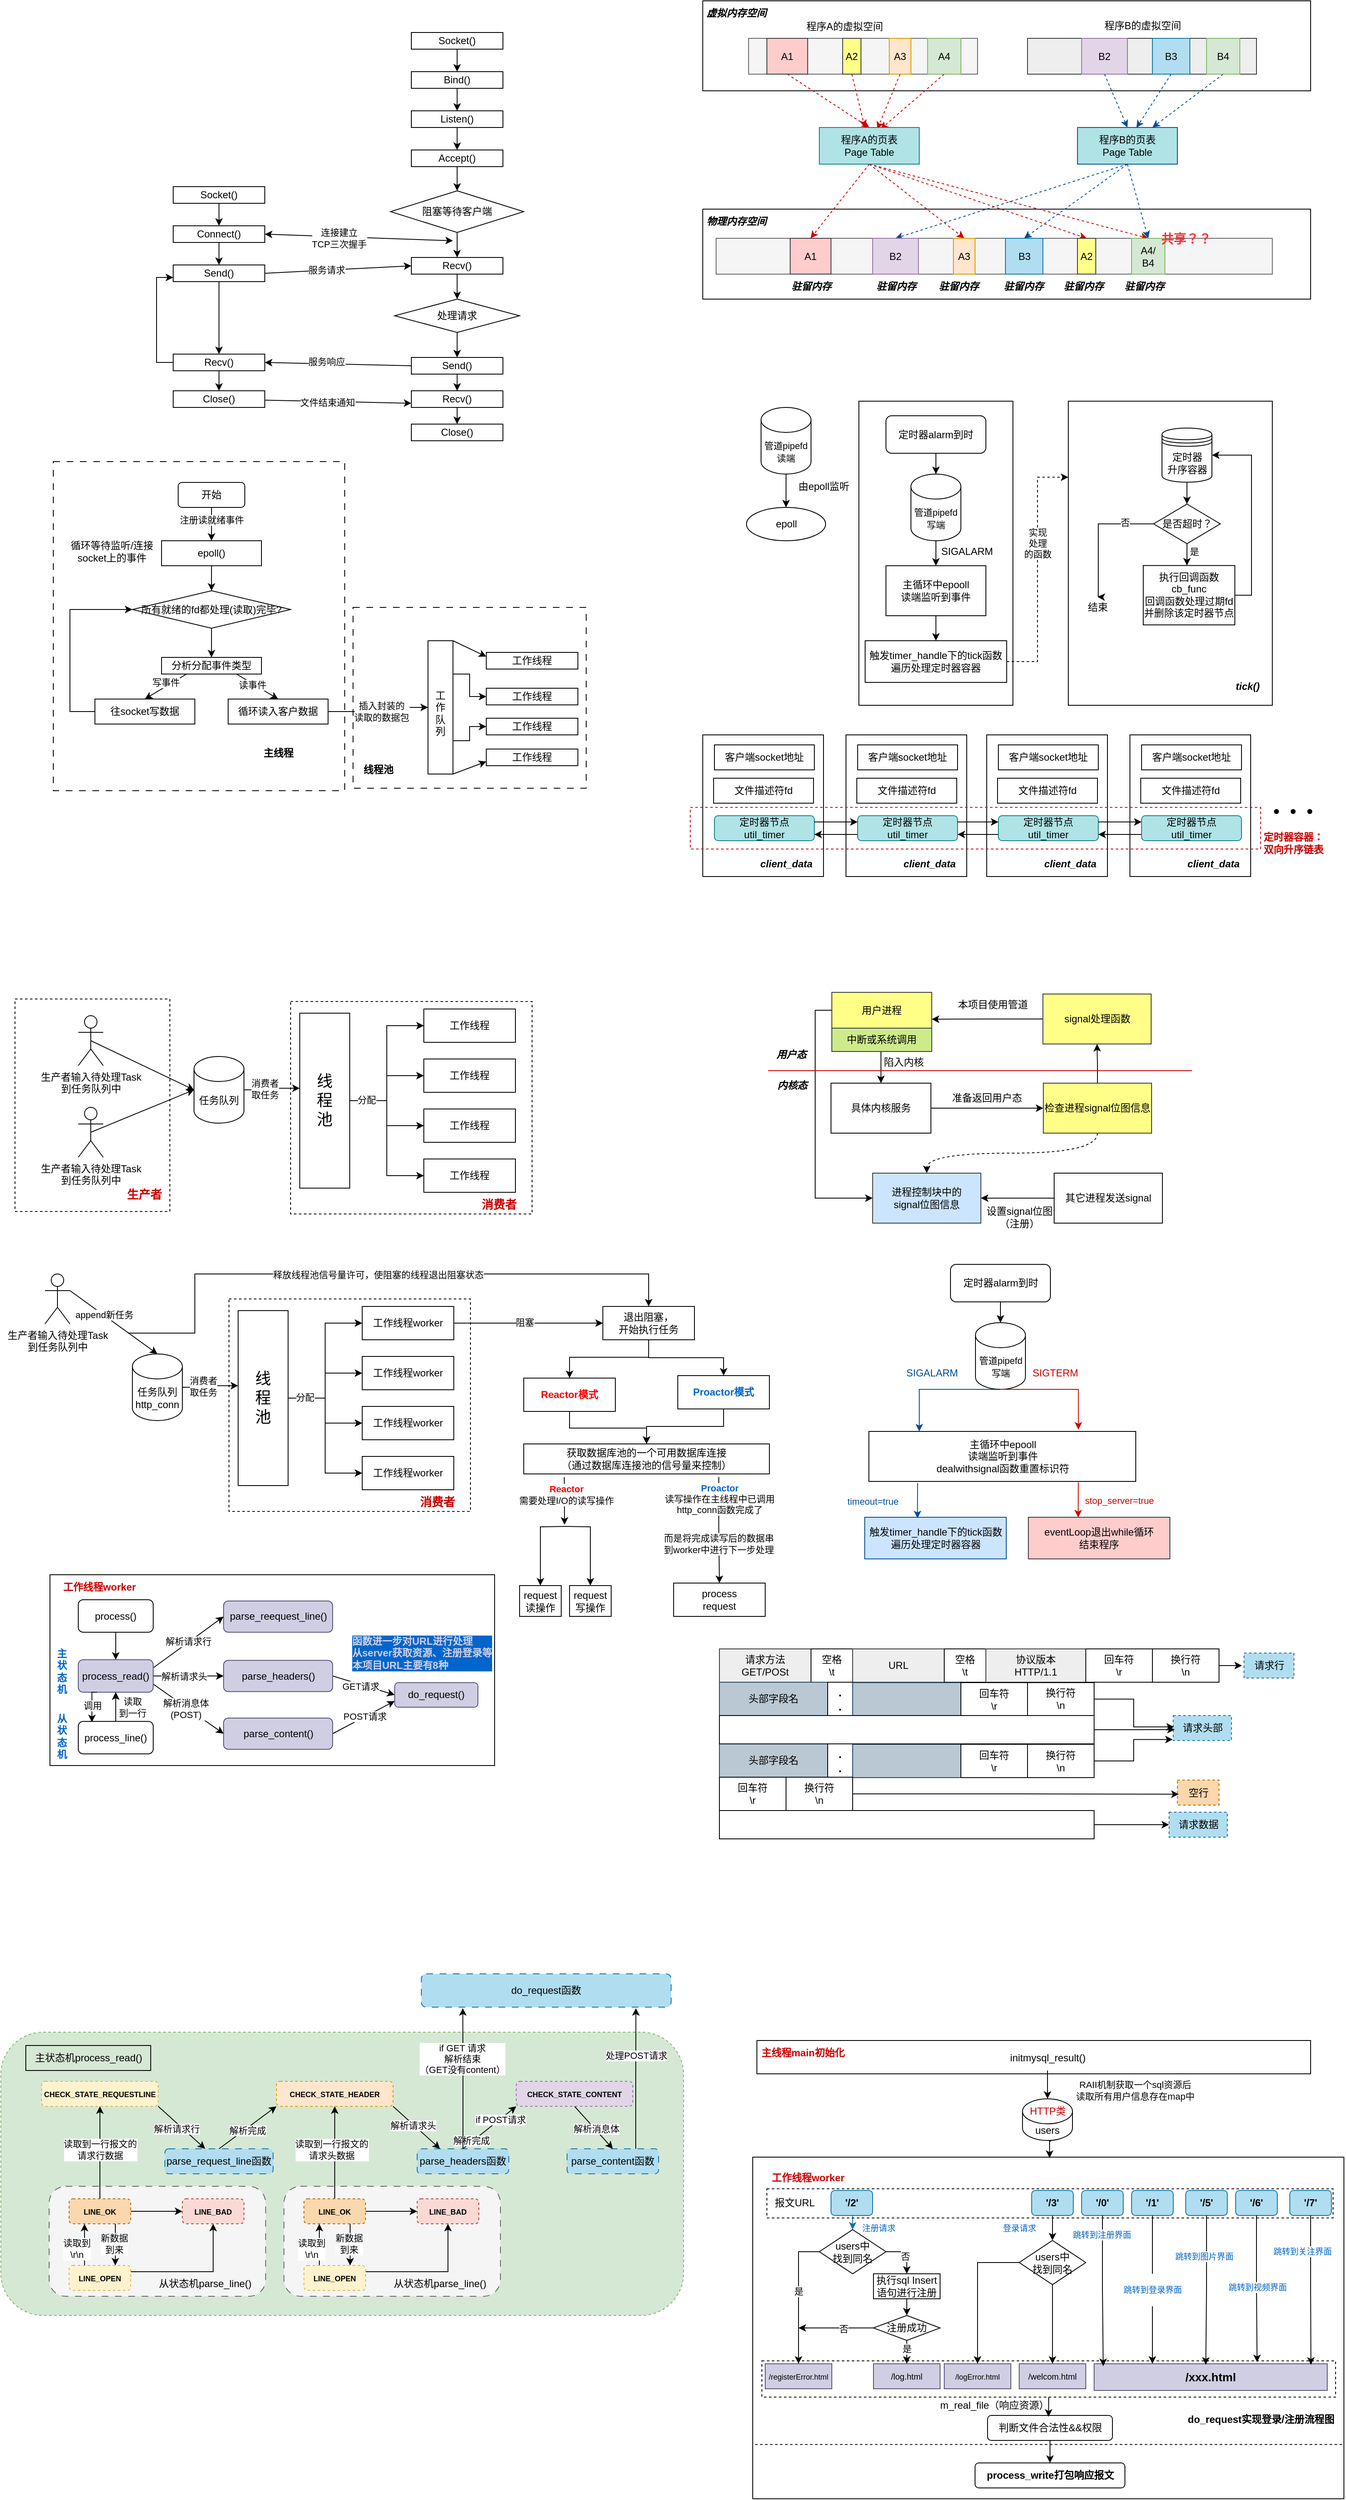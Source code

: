 <mxfile version="24.0.2" type="github">
  <diagram name="第 1 页" id="1_HqDCQ-dHmruRY8cEo1">
    <mxGraphModel dx="1042" dy="543" grid="0" gridSize="10" guides="1" tooltips="1" connect="1" arrows="1" fold="1" page="1" pageScale="1" pageWidth="827" pageHeight="1169" math="0" shadow="0">
      <root>
        <mxCell id="0" />
        <mxCell id="1" parent="0" />
        <mxCell id="uyQCsETFACLwB1ddb7fu-101" value="" style="rounded=0;whiteSpace=wrap;html=1;" vertex="1" parent="1">
          <mxGeometry x="850" y="913" width="145" height="170" as="geometry" />
        </mxCell>
        <mxCell id="uyQCsETFACLwB1ddb7fu-77" value="" style="rounded=0;whiteSpace=wrap;html=1;" vertex="1" parent="1">
          <mxGeometry x="1037.5" y="512.5" width="185" height="365" as="geometry" />
        </mxCell>
        <mxCell id="uyQCsETFACLwB1ddb7fu-38" value="" style="rounded=0;whiteSpace=wrap;html=1;" vertex="1" parent="1">
          <mxGeometry x="850" y="282" width="730" height="108" as="geometry" />
        </mxCell>
        <mxCell id="uyQCsETFACLwB1ddb7fu-39" value="&lt;b&gt;&lt;i&gt;物理内存空间&lt;/i&gt;&lt;/b&gt;" style="text;html=1;align=center;verticalAlign=middle;resizable=0;points=[];autosize=1;strokeColor=none;fillColor=none;" vertex="1" parent="1">
          <mxGeometry x="840" y="282" width="100" height="30" as="geometry" />
        </mxCell>
        <mxCell id="uyQCsETFACLwB1ddb7fu-36" value="" style="rounded=0;whiteSpace=wrap;html=1;" vertex="1" parent="1">
          <mxGeometry x="850" y="32" width="730" height="108" as="geometry" />
        </mxCell>
        <mxCell id="-SEWYiFgOWvP7asbk5Ls-24" value="" style="rounded=0;whiteSpace=wrap;html=1;dashed=1;" parent="1" vertex="1">
          <mxGeometry x="355" y="1233" width="290" height="255" as="geometry" />
        </mxCell>
        <mxCell id="-SEWYiFgOWvP7asbk5Ls-22" value="" style="rounded=0;whiteSpace=wrap;html=1;dashed=1;" parent="1" vertex="1">
          <mxGeometry x="24" y="1230" width="186" height="255" as="geometry" />
        </mxCell>
        <mxCell id="m4xQPMhim5gjdKh0QAaY-30" value="" style="rounded=0;whiteSpace=wrap;html=1;dashed=1;dashPattern=8 8;" parent="1" vertex="1">
          <mxGeometry x="430" y="760" width="280" height="217" as="geometry" />
        </mxCell>
        <mxCell id="m4xQPMhim5gjdKh0QAaY-28" value="" style="rounded=0;whiteSpace=wrap;html=1;strokeColor=default;dashed=1;dashPattern=8 8;" parent="1" vertex="1">
          <mxGeometry x="70" y="585" width="350" height="395" as="geometry" />
        </mxCell>
        <mxCell id="DKz1Kuc2ZKXOYus95oos-3" value="" style="edgeStyle=orthogonalEdgeStyle;rounded=0;orthogonalLoop=1;jettySize=auto;html=1;" parent="1" source="DKz1Kuc2ZKXOYus95oos-1" target="DKz1Kuc2ZKXOYus95oos-2" edge="1">
          <mxGeometry relative="1" as="geometry" />
        </mxCell>
        <mxCell id="DKz1Kuc2ZKXOYus95oos-1" value="Socket()" style="rounded=0;whiteSpace=wrap;html=1;" parent="1" vertex="1">
          <mxGeometry x="500" y="70" width="110" height="20" as="geometry" />
        </mxCell>
        <mxCell id="DKz1Kuc2ZKXOYus95oos-5" value="" style="edgeStyle=orthogonalEdgeStyle;rounded=0;orthogonalLoop=1;jettySize=auto;html=1;" parent="1" source="DKz1Kuc2ZKXOYus95oos-2" target="DKz1Kuc2ZKXOYus95oos-4" edge="1">
          <mxGeometry relative="1" as="geometry" />
        </mxCell>
        <mxCell id="DKz1Kuc2ZKXOYus95oos-2" value="Bind()" style="rounded=0;whiteSpace=wrap;html=1;" parent="1" vertex="1">
          <mxGeometry x="500" y="117" width="110" height="20" as="geometry" />
        </mxCell>
        <mxCell id="DKz1Kuc2ZKXOYus95oos-7" value="" style="edgeStyle=orthogonalEdgeStyle;rounded=0;orthogonalLoop=1;jettySize=auto;html=1;" parent="1" source="DKz1Kuc2ZKXOYus95oos-4" target="DKz1Kuc2ZKXOYus95oos-6" edge="1">
          <mxGeometry relative="1" as="geometry" />
        </mxCell>
        <mxCell id="DKz1Kuc2ZKXOYus95oos-4" value="Listen()" style="rounded=0;whiteSpace=wrap;html=1;" parent="1" vertex="1">
          <mxGeometry x="500" y="164" width="110" height="20" as="geometry" />
        </mxCell>
        <mxCell id="DKz1Kuc2ZKXOYus95oos-9" value="" style="edgeStyle=orthogonalEdgeStyle;rounded=0;orthogonalLoop=1;jettySize=auto;html=1;" parent="1" source="DKz1Kuc2ZKXOYus95oos-6" target="DKz1Kuc2ZKXOYus95oos-8" edge="1">
          <mxGeometry relative="1" as="geometry" />
        </mxCell>
        <mxCell id="DKz1Kuc2ZKXOYus95oos-6" value="Accept()" style="rounded=0;whiteSpace=wrap;html=1;" parent="1" vertex="1">
          <mxGeometry x="500" y="211" width="110" height="20" as="geometry" />
        </mxCell>
        <mxCell id="DKz1Kuc2ZKXOYus95oos-11" value="" style="edgeStyle=orthogonalEdgeStyle;rounded=0;orthogonalLoop=1;jettySize=auto;html=1;" parent="1" source="DKz1Kuc2ZKXOYus95oos-8" target="DKz1Kuc2ZKXOYus95oos-10" edge="1">
          <mxGeometry relative="1" as="geometry" />
        </mxCell>
        <mxCell id="DKz1Kuc2ZKXOYus95oos-8" value="阻塞等待客户端" style="rhombus;whiteSpace=wrap;html=1;" parent="1" vertex="1">
          <mxGeometry x="475" y="260" width="160" height="50" as="geometry" />
        </mxCell>
        <mxCell id="DKz1Kuc2ZKXOYus95oos-17" value="" style="edgeStyle=orthogonalEdgeStyle;rounded=0;orthogonalLoop=1;jettySize=auto;html=1;" parent="1" source="DKz1Kuc2ZKXOYus95oos-10" target="DKz1Kuc2ZKXOYus95oos-16" edge="1">
          <mxGeometry relative="1" as="geometry" />
        </mxCell>
        <mxCell id="DKz1Kuc2ZKXOYus95oos-10" value="Recv()" style="whiteSpace=wrap;html=1;" parent="1" vertex="1">
          <mxGeometry x="500" y="340" width="110" height="20" as="geometry" />
        </mxCell>
        <mxCell id="DKz1Kuc2ZKXOYus95oos-22" style="edgeStyle=orthogonalEdgeStyle;rounded=0;orthogonalLoop=1;jettySize=auto;html=1;exitX=0.5;exitY=1;exitDx=0;exitDy=0;entryX=0.5;entryY=0;entryDx=0;entryDy=0;" parent="1" source="DKz1Kuc2ZKXOYus95oos-16" target="DKz1Kuc2ZKXOYus95oos-19" edge="1">
          <mxGeometry relative="1" as="geometry" />
        </mxCell>
        <mxCell id="DKz1Kuc2ZKXOYus95oos-16" value="处理请求" style="rhombus;whiteSpace=wrap;html=1;" parent="1" vertex="1">
          <mxGeometry x="480" y="390" width="150" height="40" as="geometry" />
        </mxCell>
        <mxCell id="DKz1Kuc2ZKXOYus95oos-18" value="" style="edgeStyle=orthogonalEdgeStyle;rounded=0;orthogonalLoop=1;jettySize=auto;html=1;" parent="1" source="DKz1Kuc2ZKXOYus95oos-19" target="DKz1Kuc2ZKXOYus95oos-20" edge="1">
          <mxGeometry relative="1" as="geometry" />
        </mxCell>
        <mxCell id="DKz1Kuc2ZKXOYus95oos-40" style="rounded=0;orthogonalLoop=1;jettySize=auto;html=1;exitX=0;exitY=0.5;exitDx=0;exitDy=0;entryX=1;entryY=0.5;entryDx=0;entryDy=0;" parent="1" source="DKz1Kuc2ZKXOYus95oos-19" target="DKz1Kuc2ZKXOYus95oos-30" edge="1">
          <mxGeometry relative="1" as="geometry" />
        </mxCell>
        <mxCell id="DKz1Kuc2ZKXOYus95oos-41" value="服务响应" style="edgeLabel;html=1;align=center;verticalAlign=middle;resizable=0;points=[];" parent="DKz1Kuc2ZKXOYus95oos-40" vertex="1" connectable="0">
          <mxGeometry x="0.157" y="-3" relative="1" as="geometry">
            <mxPoint as="offset" />
          </mxGeometry>
        </mxCell>
        <mxCell id="DKz1Kuc2ZKXOYus95oos-19" value="Send()" style="whiteSpace=wrap;html=1;" parent="1" vertex="1">
          <mxGeometry x="500" y="460" width="110" height="20" as="geometry" />
        </mxCell>
        <mxCell id="DKz1Kuc2ZKXOYus95oos-34" style="edgeStyle=orthogonalEdgeStyle;rounded=0;orthogonalLoop=1;jettySize=auto;html=1;exitX=0.5;exitY=1;exitDx=0;exitDy=0;entryX=0.5;entryY=0;entryDx=0;entryDy=0;" parent="1" source="DKz1Kuc2ZKXOYus95oos-20" target="DKz1Kuc2ZKXOYus95oos-33" edge="1">
          <mxGeometry relative="1" as="geometry" />
        </mxCell>
        <mxCell id="DKz1Kuc2ZKXOYus95oos-20" value="Recv()" style="whiteSpace=wrap;html=1;" parent="1" vertex="1">
          <mxGeometry x="500" y="500" width="110" height="20" as="geometry" />
        </mxCell>
        <mxCell id="DKz1Kuc2ZKXOYus95oos-23" value="" style="edgeStyle=orthogonalEdgeStyle;rounded=0;orthogonalLoop=1;jettySize=auto;html=1;" parent="1" source="DKz1Kuc2ZKXOYus95oos-24" target="DKz1Kuc2ZKXOYus95oos-26" edge="1">
          <mxGeometry relative="1" as="geometry" />
        </mxCell>
        <mxCell id="DKz1Kuc2ZKXOYus95oos-24" value="Socket()" style="rounded=0;whiteSpace=wrap;html=1;" parent="1" vertex="1">
          <mxGeometry x="214" y="255" width="110" height="20" as="geometry" />
        </mxCell>
        <mxCell id="DKz1Kuc2ZKXOYus95oos-25" value="" style="edgeStyle=orthogonalEdgeStyle;rounded=0;orthogonalLoop=1;jettySize=auto;html=1;" parent="1" source="DKz1Kuc2ZKXOYus95oos-26" target="DKz1Kuc2ZKXOYus95oos-28" edge="1">
          <mxGeometry relative="1" as="geometry" />
        </mxCell>
        <mxCell id="DKz1Kuc2ZKXOYus95oos-36" style="rounded=0;orthogonalLoop=1;jettySize=auto;html=1;exitX=1;exitY=0.5;exitDx=0;exitDy=0;startArrow=classic;startFill=1;" parent="1" source="DKz1Kuc2ZKXOYus95oos-26" edge="1">
          <mxGeometry relative="1" as="geometry">
            <mxPoint x="550" y="320" as="targetPoint" />
          </mxGeometry>
        </mxCell>
        <mxCell id="DKz1Kuc2ZKXOYus95oos-37" value="连接建立&lt;br&gt;TCP三次握手" style="edgeLabel;html=1;align=center;verticalAlign=middle;resizable=0;points=[];" parent="DKz1Kuc2ZKXOYus95oos-36" vertex="1" connectable="0">
          <mxGeometry x="-0.216" y="-2" relative="1" as="geometry">
            <mxPoint as="offset" />
          </mxGeometry>
        </mxCell>
        <mxCell id="DKz1Kuc2ZKXOYus95oos-26" value="Connect()" style="rounded=0;whiteSpace=wrap;html=1;" parent="1" vertex="1">
          <mxGeometry x="214" y="302" width="110" height="20" as="geometry" />
        </mxCell>
        <mxCell id="DKz1Kuc2ZKXOYus95oos-27" value="" style="edgeStyle=orthogonalEdgeStyle;rounded=0;orthogonalLoop=1;jettySize=auto;html=1;" parent="1" source="DKz1Kuc2ZKXOYus95oos-28" target="DKz1Kuc2ZKXOYus95oos-30" edge="1">
          <mxGeometry relative="1" as="geometry" />
        </mxCell>
        <mxCell id="DKz1Kuc2ZKXOYus95oos-38" style="rounded=0;orthogonalLoop=1;jettySize=auto;html=1;exitX=1;exitY=0.5;exitDx=0;exitDy=0;entryX=0;entryY=0.5;entryDx=0;entryDy=0;" parent="1" source="DKz1Kuc2ZKXOYus95oos-28" target="DKz1Kuc2ZKXOYus95oos-10" edge="1">
          <mxGeometry relative="1" as="geometry" />
        </mxCell>
        <mxCell id="DKz1Kuc2ZKXOYus95oos-39" value="服务请求" style="edgeLabel;html=1;align=center;verticalAlign=middle;resizable=0;points=[];" parent="DKz1Kuc2ZKXOYus95oos-38" vertex="1" connectable="0">
          <mxGeometry x="-0.165" relative="1" as="geometry">
            <mxPoint as="offset" />
          </mxGeometry>
        </mxCell>
        <mxCell id="DKz1Kuc2ZKXOYus95oos-28" value="Send()" style="rounded=0;whiteSpace=wrap;html=1;" parent="1" vertex="1">
          <mxGeometry x="214" y="349" width="110" height="20" as="geometry" />
        </mxCell>
        <mxCell id="DKz1Kuc2ZKXOYus95oos-29" value="" style="edgeStyle=orthogonalEdgeStyle;rounded=0;orthogonalLoop=1;jettySize=auto;html=1;entryX=0.5;entryY=0;entryDx=0;entryDy=0;" parent="1" source="DKz1Kuc2ZKXOYus95oos-30" target="DKz1Kuc2ZKXOYus95oos-31" edge="1">
          <mxGeometry relative="1" as="geometry">
            <mxPoint x="269" y="505" as="targetPoint" />
          </mxGeometry>
        </mxCell>
        <mxCell id="DKz1Kuc2ZKXOYus95oos-35" style="edgeStyle=orthogonalEdgeStyle;rounded=0;orthogonalLoop=1;jettySize=auto;html=1;exitX=0;exitY=0.5;exitDx=0;exitDy=0;entryX=0;entryY=0.75;entryDx=0;entryDy=0;" parent="1" source="DKz1Kuc2ZKXOYus95oos-30" target="DKz1Kuc2ZKXOYus95oos-28" edge="1">
          <mxGeometry relative="1" as="geometry" />
        </mxCell>
        <mxCell id="DKz1Kuc2ZKXOYus95oos-30" value="Recv()" style="rounded=0;whiteSpace=wrap;html=1;" parent="1" vertex="1">
          <mxGeometry x="214" y="456" width="110" height="20" as="geometry" />
        </mxCell>
        <mxCell id="DKz1Kuc2ZKXOYus95oos-42" style="rounded=0;orthogonalLoop=1;jettySize=auto;html=1;entryX=0;entryY=0.75;entryDx=0;entryDy=0;" parent="1" source="DKz1Kuc2ZKXOYus95oos-31" target="DKz1Kuc2ZKXOYus95oos-20" edge="1">
          <mxGeometry relative="1" as="geometry" />
        </mxCell>
        <mxCell id="DKz1Kuc2ZKXOYus95oos-43" value="文件结束通知" style="edgeLabel;html=1;align=center;verticalAlign=middle;resizable=0;points=[];" parent="DKz1Kuc2ZKXOYus95oos-42" vertex="1" connectable="0">
          <mxGeometry x="-0.156" y="-1" relative="1" as="geometry">
            <mxPoint as="offset" />
          </mxGeometry>
        </mxCell>
        <mxCell id="DKz1Kuc2ZKXOYus95oos-31" value="Close()" style="rounded=0;whiteSpace=wrap;html=1;" parent="1" vertex="1">
          <mxGeometry x="214" y="500" width="110" height="20" as="geometry" />
        </mxCell>
        <mxCell id="DKz1Kuc2ZKXOYus95oos-33" value="Close()" style="rounded=0;whiteSpace=wrap;html=1;" parent="1" vertex="1">
          <mxGeometry x="500" y="540" width="110" height="20" as="geometry" />
        </mxCell>
        <mxCell id="m4xQPMhim5gjdKh0QAaY-1" value="" style="edgeStyle=orthogonalEdgeStyle;rounded=0;orthogonalLoop=1;jettySize=auto;html=1;" parent="1" source="DKz1Kuc2ZKXOYus95oos-44" target="DKz1Kuc2ZKXOYus95oos-45" edge="1">
          <mxGeometry relative="1" as="geometry" />
        </mxCell>
        <mxCell id="m4xQPMhim5gjdKh0QAaY-2" value="注册读就绪事件" style="edgeLabel;html=1;align=center;verticalAlign=middle;resizable=0;points=[];" parent="m4xQPMhim5gjdKh0QAaY-1" vertex="1" connectable="0">
          <mxGeometry x="-0.24" relative="1" as="geometry">
            <mxPoint as="offset" />
          </mxGeometry>
        </mxCell>
        <mxCell id="DKz1Kuc2ZKXOYus95oos-44" value="开始" style="rounded=1;whiteSpace=wrap;html=1;" parent="1" vertex="1">
          <mxGeometry x="220" y="610" width="80" height="30" as="geometry" />
        </mxCell>
        <mxCell id="m4xQPMhim5gjdKh0QAaY-5" value="" style="edgeStyle=orthogonalEdgeStyle;rounded=0;orthogonalLoop=1;jettySize=auto;html=1;" parent="1" source="DKz1Kuc2ZKXOYus95oos-45" target="m4xQPMhim5gjdKh0QAaY-4" edge="1">
          <mxGeometry relative="1" as="geometry" />
        </mxCell>
        <mxCell id="DKz1Kuc2ZKXOYus95oos-45" value="epoll()" style="rounded=0;whiteSpace=wrap;html=1;" parent="1" vertex="1">
          <mxGeometry x="200" y="680" width="120" height="30" as="geometry" />
        </mxCell>
        <mxCell id="m4xQPMhim5gjdKh0QAaY-3" value="循环等待监听/连接&lt;br&gt;socket上的事件" style="text;html=1;align=center;verticalAlign=middle;resizable=0;points=[];autosize=1;strokeColor=none;fillColor=none;" parent="1" vertex="1">
          <mxGeometry x="80" y="673" width="120" height="40" as="geometry" />
        </mxCell>
        <mxCell id="m4xQPMhim5gjdKh0QAaY-7" value="" style="edgeStyle=orthogonalEdgeStyle;rounded=0;orthogonalLoop=1;jettySize=auto;html=1;" parent="1" source="m4xQPMhim5gjdKh0QAaY-4" target="m4xQPMhim5gjdKh0QAaY-6" edge="1">
          <mxGeometry relative="1" as="geometry" />
        </mxCell>
        <mxCell id="m4xQPMhim5gjdKh0QAaY-4" value="所有就绪的fd都处理(读取)完毕?" style="rhombus;whiteSpace=wrap;html=1;rounded=0;" parent="1" vertex="1">
          <mxGeometry x="165" y="740" width="190" height="45" as="geometry" />
        </mxCell>
        <mxCell id="m4xQPMhim5gjdKh0QAaY-11" style="rounded=0;orthogonalLoop=1;jettySize=auto;html=1;exitX=0.25;exitY=1;exitDx=0;exitDy=0;entryX=0.5;entryY=0;entryDx=0;entryDy=0;" parent="1" source="m4xQPMhim5gjdKh0QAaY-6" target="m4xQPMhim5gjdKh0QAaY-8" edge="1">
          <mxGeometry relative="1" as="geometry" />
        </mxCell>
        <mxCell id="m4xQPMhim5gjdKh0QAaY-13" value="写事件" style="edgeLabel;html=1;align=center;verticalAlign=middle;resizable=0;points=[];" parent="m4xQPMhim5gjdKh0QAaY-11" vertex="1" connectable="0">
          <mxGeometry x="-0.132" y="-4" relative="1" as="geometry">
            <mxPoint x="-1" as="offset" />
          </mxGeometry>
        </mxCell>
        <mxCell id="m4xQPMhim5gjdKh0QAaY-12" style="rounded=0;orthogonalLoop=1;jettySize=auto;html=1;exitX=0.75;exitY=1;exitDx=0;exitDy=0;entryX=0.5;entryY=0;entryDx=0;entryDy=0;" parent="1" source="m4xQPMhim5gjdKh0QAaY-6" target="m4xQPMhim5gjdKh0QAaY-9" edge="1">
          <mxGeometry relative="1" as="geometry" />
        </mxCell>
        <mxCell id="m4xQPMhim5gjdKh0QAaY-14" value="读事件" style="edgeLabel;html=1;align=center;verticalAlign=middle;resizable=0;points=[];" parent="m4xQPMhim5gjdKh0QAaY-12" vertex="1" connectable="0">
          <mxGeometry x="-0.226" y="-1" relative="1" as="geometry">
            <mxPoint as="offset" />
          </mxGeometry>
        </mxCell>
        <mxCell id="m4xQPMhim5gjdKh0QAaY-6" value="分析分配事件类型" style="whiteSpace=wrap;html=1;rounded=0;" parent="1" vertex="1">
          <mxGeometry x="200" y="820" width="120" height="20" as="geometry" />
        </mxCell>
        <mxCell id="m4xQPMhim5gjdKh0QAaY-10" style="edgeStyle=orthogonalEdgeStyle;rounded=0;orthogonalLoop=1;jettySize=auto;html=1;entryX=0;entryY=0.5;entryDx=0;entryDy=0;" parent="1" source="m4xQPMhim5gjdKh0QAaY-8" target="m4xQPMhim5gjdKh0QAaY-4" edge="1">
          <mxGeometry relative="1" as="geometry">
            <Array as="points">
              <mxPoint x="90" y="885" />
              <mxPoint x="90" y="763" />
            </Array>
          </mxGeometry>
        </mxCell>
        <mxCell id="m4xQPMhim5gjdKh0QAaY-8" value="往socket写数据" style="rounded=0;whiteSpace=wrap;html=1;" parent="1" vertex="1">
          <mxGeometry x="120" y="870" width="120" height="30" as="geometry" />
        </mxCell>
        <mxCell id="m4xQPMhim5gjdKh0QAaY-16" value="" style="edgeStyle=orthogonalEdgeStyle;rounded=0;orthogonalLoop=1;jettySize=auto;html=1;" parent="1" source="m4xQPMhim5gjdKh0QAaY-9" target="m4xQPMhim5gjdKh0QAaY-15" edge="1">
          <mxGeometry relative="1" as="geometry" />
        </mxCell>
        <mxCell id="m4xQPMhim5gjdKh0QAaY-17" value="插入封装的&lt;br&gt;读取的数据包" style="edgeLabel;html=1;align=center;verticalAlign=middle;resizable=0;points=[];" parent="m4xQPMhim5gjdKh0QAaY-16" vertex="1" connectable="0">
          <mxGeometry x="-0.222" y="1" relative="1" as="geometry">
            <mxPoint x="15" y="1" as="offset" />
          </mxGeometry>
        </mxCell>
        <mxCell id="m4xQPMhim5gjdKh0QAaY-9" value="循环读入客户数据" style="rounded=0;whiteSpace=wrap;html=1;" parent="1" vertex="1">
          <mxGeometry x="280" y="870" width="120" height="30" as="geometry" />
        </mxCell>
        <mxCell id="m4xQPMhim5gjdKh0QAaY-20" style="edgeStyle=orthogonalEdgeStyle;rounded=0;orthogonalLoop=1;jettySize=auto;html=1;exitX=1;exitY=0.25;exitDx=0;exitDy=0;entryX=0;entryY=0.5;entryDx=0;entryDy=0;" parent="1" source="m4xQPMhim5gjdKh0QAaY-15" target="m4xQPMhim5gjdKh0QAaY-18" edge="1">
          <mxGeometry relative="1" as="geometry" />
        </mxCell>
        <mxCell id="m4xQPMhim5gjdKh0QAaY-21" style="edgeStyle=orthogonalEdgeStyle;rounded=0;orthogonalLoop=1;jettySize=auto;html=1;exitX=1;exitY=0.75;exitDx=0;exitDy=0;entryX=0;entryY=0.5;entryDx=0;entryDy=0;" parent="1" source="m4xQPMhim5gjdKh0QAaY-15" target="m4xQPMhim5gjdKh0QAaY-19" edge="1">
          <mxGeometry relative="1" as="geometry" />
        </mxCell>
        <mxCell id="m4xQPMhim5gjdKh0QAaY-26" style="rounded=0;orthogonalLoop=1;jettySize=auto;html=1;exitX=1;exitY=1;exitDx=0;exitDy=0;entryX=0;entryY=0.75;entryDx=0;entryDy=0;" parent="1" source="m4xQPMhim5gjdKh0QAaY-15" target="m4xQPMhim5gjdKh0QAaY-24" edge="1">
          <mxGeometry relative="1" as="geometry" />
        </mxCell>
        <mxCell id="m4xQPMhim5gjdKh0QAaY-27" style="rounded=0;orthogonalLoop=1;jettySize=auto;html=1;exitX=1;exitY=0;exitDx=0;exitDy=0;entryX=0;entryY=0.25;entryDx=0;entryDy=0;" parent="1" source="m4xQPMhim5gjdKh0QAaY-15" target="m4xQPMhim5gjdKh0QAaY-23" edge="1">
          <mxGeometry relative="1" as="geometry" />
        </mxCell>
        <mxCell id="m4xQPMhim5gjdKh0QAaY-15" value="&lt;br&gt;工&lt;br&gt;作&lt;br&gt;队&lt;br&gt;列&lt;br&gt;" style="rounded=0;whiteSpace=wrap;html=1;" parent="1" vertex="1">
          <mxGeometry x="520" y="800" width="30" height="160" as="geometry" />
        </mxCell>
        <mxCell id="m4xQPMhim5gjdKh0QAaY-18" value="工作线程" style="whiteSpace=wrap;html=1;" parent="1" vertex="1">
          <mxGeometry x="590" y="857" width="110" height="20" as="geometry" />
        </mxCell>
        <mxCell id="m4xQPMhim5gjdKh0QAaY-19" value="工作线程" style="rounded=0;whiteSpace=wrap;html=1;" parent="1" vertex="1">
          <mxGeometry x="590" y="893" width="110" height="20" as="geometry" />
        </mxCell>
        <mxCell id="m4xQPMhim5gjdKh0QAaY-23" value="工作线程" style="whiteSpace=wrap;html=1;" parent="1" vertex="1">
          <mxGeometry x="590" y="814" width="110" height="20" as="geometry" />
        </mxCell>
        <mxCell id="m4xQPMhim5gjdKh0QAaY-24" value="工作线程" style="rounded=0;whiteSpace=wrap;html=1;" parent="1" vertex="1">
          <mxGeometry x="590" y="930" width="110" height="20" as="geometry" />
        </mxCell>
        <mxCell id="m4xQPMhim5gjdKh0QAaY-29" value="&lt;b&gt;主线程&lt;/b&gt;" style="text;html=1;align=center;verticalAlign=middle;resizable=0;points=[];autosize=1;strokeColor=none;fillColor=none;" parent="1" vertex="1">
          <mxGeometry x="310" y="920" width="60" height="30" as="geometry" />
        </mxCell>
        <mxCell id="m4xQPMhim5gjdKh0QAaY-31" value="&lt;b&gt;线程池&lt;/b&gt;" style="text;html=1;align=center;verticalAlign=middle;resizable=0;points=[];autosize=1;strokeColor=none;fillColor=none;" parent="1" vertex="1">
          <mxGeometry x="430" y="940" width="60" height="30" as="geometry" />
        </mxCell>
        <mxCell id="-SEWYiFgOWvP7asbk5Ls-1" value="任务队列" style="shape=cylinder3;whiteSpace=wrap;html=1;boundedLbl=1;backgroundOutline=1;size=15;" parent="1" vertex="1">
          <mxGeometry x="239" y="1299" width="60" height="80" as="geometry" />
        </mxCell>
        <mxCell id="-SEWYiFgOWvP7asbk5Ls-2" value="生产者输入待处理Task&lt;br&gt;到任务队列中" style="shape=umlActor;verticalLabelPosition=bottom;verticalAlign=top;html=1;outlineConnect=0;" parent="1" vertex="1">
          <mxGeometry x="100" y="1250" width="30" height="60" as="geometry" />
        </mxCell>
        <mxCell id="-SEWYiFgOWvP7asbk5Ls-5" value="生产者输入待处理Task&lt;br&gt;到任务队列中" style="shape=umlActor;verticalLabelPosition=bottom;verticalAlign=top;html=1;outlineConnect=0;" parent="1" vertex="1">
          <mxGeometry x="100" y="1360" width="30" height="60" as="geometry" />
        </mxCell>
        <mxCell id="-SEWYiFgOWvP7asbk5Ls-8" style="rounded=0;orthogonalLoop=1;jettySize=auto;html=1;exitX=0.5;exitY=0.5;exitDx=0;exitDy=0;exitPerimeter=0;entryX=0;entryY=0.5;entryDx=0;entryDy=0;entryPerimeter=0;" parent="1" source="-SEWYiFgOWvP7asbk5Ls-2" target="-SEWYiFgOWvP7asbk5Ls-1" edge="1">
          <mxGeometry relative="1" as="geometry" />
        </mxCell>
        <mxCell id="-SEWYiFgOWvP7asbk5Ls-9" style="rounded=0;orthogonalLoop=1;jettySize=auto;html=1;exitX=0.5;exitY=0.5;exitDx=0;exitDy=0;exitPerimeter=0;entryX=0;entryY=0.5;entryDx=0;entryDy=0;entryPerimeter=0;" parent="1" source="-SEWYiFgOWvP7asbk5Ls-5" target="-SEWYiFgOWvP7asbk5Ls-1" edge="1">
          <mxGeometry relative="1" as="geometry" />
        </mxCell>
        <mxCell id="-SEWYiFgOWvP7asbk5Ls-17" style="edgeStyle=orthogonalEdgeStyle;rounded=0;orthogonalLoop=1;jettySize=auto;html=1;exitX=1;exitY=0.5;exitDx=0;exitDy=0;entryX=0;entryY=0.5;entryDx=0;entryDy=0;" parent="1" source="-SEWYiFgOWvP7asbk5Ls-10" target="-SEWYiFgOWvP7asbk5Ls-11" edge="1">
          <mxGeometry relative="1" as="geometry" />
        </mxCell>
        <mxCell id="-SEWYiFgOWvP7asbk5Ls-18" style="edgeStyle=orthogonalEdgeStyle;rounded=0;orthogonalLoop=1;jettySize=auto;html=1;exitX=1;exitY=0.5;exitDx=0;exitDy=0;entryX=0;entryY=0.5;entryDx=0;entryDy=0;" parent="1" source="-SEWYiFgOWvP7asbk5Ls-10" target="-SEWYiFgOWvP7asbk5Ls-12" edge="1">
          <mxGeometry relative="1" as="geometry" />
        </mxCell>
        <mxCell id="-SEWYiFgOWvP7asbk5Ls-19" style="edgeStyle=orthogonalEdgeStyle;rounded=0;orthogonalLoop=1;jettySize=auto;html=1;exitX=1;exitY=0.5;exitDx=0;exitDy=0;entryX=0;entryY=0.5;entryDx=0;entryDy=0;" parent="1" source="-SEWYiFgOWvP7asbk5Ls-10" target="-SEWYiFgOWvP7asbk5Ls-13" edge="1">
          <mxGeometry relative="1" as="geometry" />
        </mxCell>
        <mxCell id="-SEWYiFgOWvP7asbk5Ls-20" style="edgeStyle=orthogonalEdgeStyle;rounded=0;orthogonalLoop=1;jettySize=auto;html=1;exitX=1;exitY=0.5;exitDx=0;exitDy=0;entryX=0;entryY=0.5;entryDx=0;entryDy=0;" parent="1" source="-SEWYiFgOWvP7asbk5Ls-10" target="-SEWYiFgOWvP7asbk5Ls-14" edge="1">
          <mxGeometry relative="1" as="geometry" />
        </mxCell>
        <mxCell id="-SEWYiFgOWvP7asbk5Ls-21" value="分配" style="edgeLabel;html=1;align=center;verticalAlign=middle;resizable=0;points=[];" parent="-SEWYiFgOWvP7asbk5Ls-20" vertex="1" connectable="0">
          <mxGeometry x="-0.779" y="1" relative="1" as="geometry">
            <mxPoint as="offset" />
          </mxGeometry>
        </mxCell>
        <mxCell id="-SEWYiFgOWvP7asbk5Ls-10" value="&lt;font style=&quot;font-size: 19px;&quot;&gt;线&lt;br&gt;程&lt;br&gt;池&lt;/font&gt;" style="rounded=0;whiteSpace=wrap;html=1;" parent="1" vertex="1">
          <mxGeometry x="366" y="1247" width="60" height="210" as="geometry" />
        </mxCell>
        <mxCell id="-SEWYiFgOWvP7asbk5Ls-11" value="工作线程" style="rounded=0;whiteSpace=wrap;html=1;" parent="1" vertex="1">
          <mxGeometry x="515" y="1242" width="110" height="40" as="geometry" />
        </mxCell>
        <mxCell id="-SEWYiFgOWvP7asbk5Ls-12" value="工作线程" style="rounded=0;whiteSpace=wrap;html=1;" parent="1" vertex="1">
          <mxGeometry x="515" y="1302" width="110" height="40" as="geometry" />
        </mxCell>
        <mxCell id="-SEWYiFgOWvP7asbk5Ls-13" value="工作线程" style="rounded=0;whiteSpace=wrap;html=1;" parent="1" vertex="1">
          <mxGeometry x="515" y="1362" width="110" height="40" as="geometry" />
        </mxCell>
        <mxCell id="-SEWYiFgOWvP7asbk5Ls-14" value="工作线程" style="rounded=0;whiteSpace=wrap;html=1;" parent="1" vertex="1">
          <mxGeometry x="515" y="1422" width="110" height="40" as="geometry" />
        </mxCell>
        <mxCell id="-SEWYiFgOWvP7asbk5Ls-15" style="edgeStyle=orthogonalEdgeStyle;rounded=0;orthogonalLoop=1;jettySize=auto;html=1;exitX=1;exitY=0.5;exitDx=0;exitDy=0;exitPerimeter=0;entryX=0;entryY=0.429;entryDx=0;entryDy=0;entryPerimeter=0;" parent="1" source="-SEWYiFgOWvP7asbk5Ls-1" target="-SEWYiFgOWvP7asbk5Ls-10" edge="1">
          <mxGeometry relative="1" as="geometry" />
        </mxCell>
        <mxCell id="-SEWYiFgOWvP7asbk5Ls-16" value="消费者&lt;br&gt;取任务" style="edgeLabel;html=1;align=center;verticalAlign=middle;resizable=0;points=[];" parent="-SEWYiFgOWvP7asbk5Ls-15" vertex="1" connectable="0">
          <mxGeometry x="-0.108" y="1" relative="1" as="geometry">
            <mxPoint x="-6" as="offset" />
          </mxGeometry>
        </mxCell>
        <mxCell id="-SEWYiFgOWvP7asbk5Ls-23" value="&lt;font color=&quot;#cc0000&quot; style=&quot;font-size: 14px;&quot;&gt;&lt;b&gt;生产者&lt;/b&gt;&lt;/font&gt;" style="text;html=1;align=center;verticalAlign=middle;resizable=0;points=[];autosize=1;strokeColor=none;fillColor=none;" parent="1" vertex="1">
          <mxGeometry x="144" y="1450" width="70" height="30" as="geometry" />
        </mxCell>
        <mxCell id="-SEWYiFgOWvP7asbk5Ls-25" value="&lt;font color=&quot;#cc0000&quot; style=&quot;font-size: 14px;&quot;&gt;&lt;b&gt;消费者&lt;/b&gt;&lt;/font&gt;" style="text;html=1;align=center;verticalAlign=middle;resizable=0;points=[];autosize=1;strokeColor=none;fillColor=none;" parent="1" vertex="1">
          <mxGeometry x="570" y="1462" width="70" height="30" as="geometry" />
        </mxCell>
        <mxCell id="jEIaa_g_1_Zy7GzbISjY-1" value="" style="rounded=0;whiteSpace=wrap;html=1;dashed=1;" parent="1" vertex="1">
          <mxGeometry x="281" y="1590" width="290" height="255" as="geometry" />
        </mxCell>
        <mxCell id="jEIaa_g_1_Zy7GzbISjY-2" value="任务队列&lt;div&gt;http_conn&lt;/div&gt;" style="shape=cylinder3;whiteSpace=wrap;html=1;boundedLbl=1;backgroundOutline=1;size=15;" parent="1" vertex="1">
          <mxGeometry x="165" y="1656" width="60" height="80" as="geometry" />
        </mxCell>
        <mxCell id="jEIaa_g_1_Zy7GzbISjY-3" style="edgeStyle=orthogonalEdgeStyle;rounded=0;orthogonalLoop=1;jettySize=auto;html=1;exitX=1;exitY=0.5;exitDx=0;exitDy=0;entryX=0;entryY=0.5;entryDx=0;entryDy=0;" parent="1" source="jEIaa_g_1_Zy7GzbISjY-8" target="jEIaa_g_1_Zy7GzbISjY-9" edge="1">
          <mxGeometry relative="1" as="geometry" />
        </mxCell>
        <mxCell id="jEIaa_g_1_Zy7GzbISjY-4" style="edgeStyle=orthogonalEdgeStyle;rounded=0;orthogonalLoop=1;jettySize=auto;html=1;exitX=1;exitY=0.5;exitDx=0;exitDy=0;entryX=0;entryY=0.5;entryDx=0;entryDy=0;" parent="1" source="jEIaa_g_1_Zy7GzbISjY-8" target="jEIaa_g_1_Zy7GzbISjY-10" edge="1">
          <mxGeometry relative="1" as="geometry" />
        </mxCell>
        <mxCell id="jEIaa_g_1_Zy7GzbISjY-5" style="edgeStyle=orthogonalEdgeStyle;rounded=0;orthogonalLoop=1;jettySize=auto;html=1;exitX=1;exitY=0.5;exitDx=0;exitDy=0;entryX=0;entryY=0.5;entryDx=0;entryDy=0;" parent="1" source="jEIaa_g_1_Zy7GzbISjY-8" target="jEIaa_g_1_Zy7GzbISjY-11" edge="1">
          <mxGeometry relative="1" as="geometry" />
        </mxCell>
        <mxCell id="jEIaa_g_1_Zy7GzbISjY-6" style="edgeStyle=orthogonalEdgeStyle;rounded=0;orthogonalLoop=1;jettySize=auto;html=1;exitX=1;exitY=0.5;exitDx=0;exitDy=0;entryX=0;entryY=0.5;entryDx=0;entryDy=0;" parent="1" source="jEIaa_g_1_Zy7GzbISjY-8" target="jEIaa_g_1_Zy7GzbISjY-12" edge="1">
          <mxGeometry relative="1" as="geometry" />
        </mxCell>
        <mxCell id="jEIaa_g_1_Zy7GzbISjY-7" value="分配" style="edgeLabel;html=1;align=center;verticalAlign=middle;resizable=0;points=[];" parent="jEIaa_g_1_Zy7GzbISjY-6" vertex="1" connectable="0">
          <mxGeometry x="-0.779" y="1" relative="1" as="geometry">
            <mxPoint as="offset" />
          </mxGeometry>
        </mxCell>
        <mxCell id="jEIaa_g_1_Zy7GzbISjY-8" value="&lt;font style=&quot;font-size: 19px;&quot;&gt;线&lt;br&gt;程&lt;br&gt;池&lt;/font&gt;" style="rounded=0;whiteSpace=wrap;html=1;" parent="1" vertex="1">
          <mxGeometry x="292" y="1604" width="60" height="210" as="geometry" />
        </mxCell>
        <mxCell id="jEIaa_g_1_Zy7GzbISjY-17" value="" style="edgeStyle=orthogonalEdgeStyle;rounded=0;orthogonalLoop=1;jettySize=auto;html=1;" parent="1" source="jEIaa_g_1_Zy7GzbISjY-9" target="jEIaa_g_1_Zy7GzbISjY-16" edge="1">
          <mxGeometry relative="1" as="geometry" />
        </mxCell>
        <mxCell id="jEIaa_g_1_Zy7GzbISjY-27" value="阻塞" style="edgeLabel;html=1;align=center;verticalAlign=middle;resizable=0;points=[];" parent="jEIaa_g_1_Zy7GzbISjY-17" vertex="1" connectable="0">
          <mxGeometry x="-0.055" y="1" relative="1" as="geometry">
            <mxPoint as="offset" />
          </mxGeometry>
        </mxCell>
        <mxCell id="jEIaa_g_1_Zy7GzbISjY-9" value="工作线程worker" style="rounded=0;whiteSpace=wrap;html=1;" parent="1" vertex="1">
          <mxGeometry x="441" y="1599" width="110" height="40" as="geometry" />
        </mxCell>
        <mxCell id="jEIaa_g_1_Zy7GzbISjY-10" value="工作线程worker" style="rounded=0;whiteSpace=wrap;html=1;" parent="1" vertex="1">
          <mxGeometry x="441" y="1659" width="110" height="40" as="geometry" />
        </mxCell>
        <mxCell id="jEIaa_g_1_Zy7GzbISjY-11" value="工作线程worker" style="rounded=0;whiteSpace=wrap;html=1;" parent="1" vertex="1">
          <mxGeometry x="441" y="1719" width="110" height="40" as="geometry" />
        </mxCell>
        <mxCell id="jEIaa_g_1_Zy7GzbISjY-12" value="工作线程worker" style="rounded=0;whiteSpace=wrap;html=1;" parent="1" vertex="1">
          <mxGeometry x="441" y="1779" width="110" height="40" as="geometry" />
        </mxCell>
        <mxCell id="jEIaa_g_1_Zy7GzbISjY-13" style="edgeStyle=orthogonalEdgeStyle;rounded=0;orthogonalLoop=1;jettySize=auto;html=1;exitX=1;exitY=0.5;exitDx=0;exitDy=0;exitPerimeter=0;entryX=0;entryY=0.429;entryDx=0;entryDy=0;entryPerimeter=0;" parent="1" source="jEIaa_g_1_Zy7GzbISjY-2" target="jEIaa_g_1_Zy7GzbISjY-8" edge="1">
          <mxGeometry relative="1" as="geometry" />
        </mxCell>
        <mxCell id="jEIaa_g_1_Zy7GzbISjY-14" value="消费者&lt;br&gt;取任务" style="edgeLabel;html=1;align=center;verticalAlign=middle;resizable=0;points=[];" parent="jEIaa_g_1_Zy7GzbISjY-13" vertex="1" connectable="0">
          <mxGeometry x="-0.108" y="1" relative="1" as="geometry">
            <mxPoint x="-6" as="offset" />
          </mxGeometry>
        </mxCell>
        <mxCell id="jEIaa_g_1_Zy7GzbISjY-15" value="&lt;font color=&quot;#cc0000&quot; style=&quot;font-size: 14px;&quot;&gt;&lt;b&gt;消费者&lt;/b&gt;&lt;/font&gt;" style="text;html=1;align=center;verticalAlign=middle;resizable=0;points=[];autosize=1;strokeColor=none;fillColor=none;" parent="1" vertex="1">
          <mxGeometry x="496" y="1819" width="70" height="30" as="geometry" />
        </mxCell>
        <mxCell id="jEIaa_g_1_Zy7GzbISjY-30" value="" style="edgeStyle=orthogonalEdgeStyle;rounded=0;orthogonalLoop=1;jettySize=auto;html=1;entryX=0.5;entryY=0;entryDx=0;entryDy=0;" parent="1" source="jEIaa_g_1_Zy7GzbISjY-16" target="jEIaa_g_1_Zy7GzbISjY-28" edge="1">
          <mxGeometry relative="1" as="geometry">
            <mxPoint x="645" y="1680" as="targetPoint" />
            <Array as="points">
              <mxPoint x="785" y="1660" />
              <mxPoint x="690" y="1660" />
            </Array>
          </mxGeometry>
        </mxCell>
        <mxCell id="jEIaa_g_1_Zy7GzbISjY-32" style="edgeStyle=orthogonalEdgeStyle;rounded=0;orthogonalLoop=1;jettySize=auto;html=1;exitX=0.5;exitY=1;exitDx=0;exitDy=0;entryX=0.5;entryY=0;entryDx=0;entryDy=0;" parent="1" source="jEIaa_g_1_Zy7GzbISjY-16" target="jEIaa_g_1_Zy7GzbISjY-31" edge="1">
          <mxGeometry relative="1" as="geometry" />
        </mxCell>
        <mxCell id="jEIaa_g_1_Zy7GzbISjY-16" value="退出阻塞，&lt;div&gt;开始执行任务&lt;/div&gt;" style="rounded=0;whiteSpace=wrap;html=1;" parent="1" vertex="1">
          <mxGeometry x="730" y="1599" width="110" height="40" as="geometry" />
        </mxCell>
        <mxCell id="jEIaa_g_1_Zy7GzbISjY-21" value="生产者输入待处理Task&lt;br&gt;到任务队列中" style="shape=umlActor;verticalLabelPosition=bottom;verticalAlign=top;html=1;outlineConnect=0;" parent="1" vertex="1">
          <mxGeometry x="60" y="1560" width="30" height="60" as="geometry" />
        </mxCell>
        <mxCell id="jEIaa_g_1_Zy7GzbISjY-22" style="rounded=0;orthogonalLoop=1;jettySize=auto;html=1;exitX=1;exitY=0.333;exitDx=0;exitDy=0;exitPerimeter=0;entryX=0.5;entryY=0;entryDx=0;entryDy=0;entryPerimeter=0;" parent="1" source="jEIaa_g_1_Zy7GzbISjY-21" target="jEIaa_g_1_Zy7GzbISjY-2" edge="1">
          <mxGeometry relative="1" as="geometry" />
        </mxCell>
        <mxCell id="jEIaa_g_1_Zy7GzbISjY-24" value="append新任务" style="edgeLabel;html=1;align=center;verticalAlign=middle;resizable=0;points=[];" parent="jEIaa_g_1_Zy7GzbISjY-22" vertex="1" connectable="0">
          <mxGeometry x="-0.23" y="1" relative="1" as="geometry">
            <mxPoint as="offset" />
          </mxGeometry>
        </mxCell>
        <mxCell id="jEIaa_g_1_Zy7GzbISjY-25" value="" style="endArrow=classic;html=1;rounded=0;entryX=0.5;entryY=0;entryDx=0;entryDy=0;edgeStyle=orthogonalEdgeStyle;" parent="1" target="jEIaa_g_1_Zy7GzbISjY-16" edge="1">
          <mxGeometry width="50" height="50" relative="1" as="geometry">
            <mxPoint x="160" y="1630" as="sourcePoint" />
            <mxPoint x="440" y="1520" as="targetPoint" />
            <Array as="points">
              <mxPoint x="160" y="1631" />
              <mxPoint x="240" y="1631" />
              <mxPoint x="240" y="1560" />
              <mxPoint x="785" y="1560" />
            </Array>
          </mxGeometry>
        </mxCell>
        <mxCell id="jEIaa_g_1_Zy7GzbISjY-26" value="释放线程池信号量许可，使阻塞的线程退出阻塞状态" style="edgeLabel;html=1;align=center;verticalAlign=middle;resizable=0;points=[];" parent="jEIaa_g_1_Zy7GzbISjY-25" vertex="1" connectable="0">
          <mxGeometry x="0.01" y="-1" relative="1" as="geometry">
            <mxPoint as="offset" />
          </mxGeometry>
        </mxCell>
        <mxCell id="jEIaa_g_1_Zy7GzbISjY-55" style="edgeStyle=orthogonalEdgeStyle;rounded=0;orthogonalLoop=1;jettySize=auto;html=1;exitX=0.5;exitY=1;exitDx=0;exitDy=0;entryX=0.5;entryY=0;entryDx=0;entryDy=0;" parent="1" source="jEIaa_g_1_Zy7GzbISjY-28" target="jEIaa_g_1_Zy7GzbISjY-52" edge="1">
          <mxGeometry relative="1" as="geometry">
            <Array as="points">
              <mxPoint x="690" y="1745" />
              <mxPoint x="783" y="1745" />
            </Array>
          </mxGeometry>
        </mxCell>
        <mxCell id="jEIaa_g_1_Zy7GzbISjY-28" value="&lt;font color=&quot;#ff0000&quot;&gt;&lt;b&gt;Reactor模式&lt;/b&gt;&lt;/font&gt;" style="rounded=0;whiteSpace=wrap;html=1;" parent="1" vertex="1">
          <mxGeometry x="635" y="1685" width="110" height="40" as="geometry" />
        </mxCell>
        <mxCell id="jEIaa_g_1_Zy7GzbISjY-58" style="edgeStyle=orthogonalEdgeStyle;rounded=0;orthogonalLoop=1;jettySize=auto;html=1;exitX=0.5;exitY=1;exitDx=0;exitDy=0;entryX=0.5;entryY=0;entryDx=0;entryDy=0;" parent="1" source="jEIaa_g_1_Zy7GzbISjY-31" target="jEIaa_g_1_Zy7GzbISjY-52" edge="1">
          <mxGeometry relative="1" as="geometry" />
        </mxCell>
        <mxCell id="jEIaa_g_1_Zy7GzbISjY-31" value="&lt;font color=&quot;#0066cc&quot;&gt;&lt;b&gt;Proactor模式&lt;/b&gt;&lt;/font&gt;" style="rounded=0;whiteSpace=wrap;html=1;" parent="1" vertex="1">
          <mxGeometry x="820" y="1682" width="110" height="40" as="geometry" />
        </mxCell>
        <mxCell id="jEIaa_g_1_Zy7GzbISjY-43" value="" style="edgeStyle=orthogonalEdgeStyle;rounded=0;orthogonalLoop=1;jettySize=auto;html=1;" parent="1" target="jEIaa_g_1_Zy7GzbISjY-50" edge="1">
          <mxGeometry relative="1" as="geometry">
            <mxPoint x="685" y="1863" as="sourcePoint" />
          </mxGeometry>
        </mxCell>
        <mxCell id="jEIaa_g_1_Zy7GzbISjY-45" style="edgeStyle=orthogonalEdgeStyle;rounded=0;orthogonalLoop=1;jettySize=auto;html=1;exitX=0.5;exitY=1;exitDx=0;exitDy=0;entryX=0.5;entryY=0;entryDx=0;entryDy=0;" parent="1" target="jEIaa_g_1_Zy7GzbISjY-51" edge="1">
          <mxGeometry relative="1" as="geometry">
            <mxPoint x="685" y="1863" as="sourcePoint" />
          </mxGeometry>
        </mxCell>
        <mxCell id="jEIaa_g_1_Zy7GzbISjY-46" value="" style="edgeStyle=orthogonalEdgeStyle;rounded=0;orthogonalLoop=1;jettySize=auto;html=1;exitX=0.794;exitY=1.1;exitDx=0;exitDy=0;exitPerimeter=0;" parent="1" source="jEIaa_g_1_Zy7GzbISjY-52" target="jEIaa_g_1_Zy7GzbISjY-49" edge="1">
          <mxGeometry relative="1" as="geometry">
            <mxPoint x="870" y="1860" as="sourcePoint" />
          </mxGeometry>
        </mxCell>
        <mxCell id="jEIaa_g_1_Zy7GzbISjY-47" value="&lt;div&gt;&lt;font color=&quot;#0066cc&quot;&gt;&lt;b&gt;Proactor&lt;/b&gt;&lt;/font&gt;&lt;/div&gt;读写操作在主线程中已调用&lt;div&gt;http_conn函数完成了&lt;/div&gt;" style="edgeLabel;html=1;align=center;verticalAlign=middle;resizable=0;points=[];" parent="jEIaa_g_1_Zy7GzbISjY-46" vertex="1" connectable="0">
          <mxGeometry x="-0.44" y="1" relative="1" as="geometry">
            <mxPoint y="-10" as="offset" />
          </mxGeometry>
        </mxCell>
        <mxCell id="jEIaa_g_1_Zy7GzbISjY-48" value="而是将完成读写后的数据串&lt;div&gt;到worker中进行下一步处理&lt;/div&gt;" style="edgeLabel;html=1;align=center;verticalAlign=middle;resizable=0;points=[];" parent="jEIaa_g_1_Zy7GzbISjY-46" vertex="1" connectable="0">
          <mxGeometry x="0.256" y="-1" relative="1" as="geometry">
            <mxPoint as="offset" />
          </mxGeometry>
        </mxCell>
        <mxCell id="jEIaa_g_1_Zy7GzbISjY-49" value="process&lt;div&gt;request&lt;/div&gt;" style="rounded=0;whiteSpace=wrap;html=1;" parent="1" vertex="1">
          <mxGeometry x="815" y="1931" width="110" height="40" as="geometry" />
        </mxCell>
        <mxCell id="jEIaa_g_1_Zy7GzbISjY-50" value="&lt;div&gt;request&lt;/div&gt;读操作" style="rounded=0;whiteSpace=wrap;html=1;" parent="1" vertex="1">
          <mxGeometry x="630" y="1934" width="50" height="37" as="geometry" />
        </mxCell>
        <mxCell id="jEIaa_g_1_Zy7GzbISjY-51" value="&lt;div&gt;request&lt;br&gt;&lt;/div&gt;写操作" style="rounded=0;whiteSpace=wrap;html=1;" parent="1" vertex="1">
          <mxGeometry x="690" y="1934" width="50" height="37" as="geometry" />
        </mxCell>
        <mxCell id="jEIaa_g_1_Zy7GzbISjY-52" value="获取数据库池的一个可用数据库连接&lt;div&gt;（通过数据库连接池的信号量来控制）&lt;/div&gt;" style="rounded=0;whiteSpace=wrap;html=1;" parent="1" vertex="1">
          <mxGeometry x="635" y="1764" width="295" height="36" as="geometry" />
        </mxCell>
        <mxCell id="jEIaa_g_1_Zy7GzbISjY-61" value="" style="endArrow=classic;html=1;rounded=0;exitX=0.165;exitY=1.078;exitDx=0;exitDy=0;exitPerimeter=0;" parent="1" edge="1">
          <mxGeometry width="50" height="50" relative="1" as="geometry">
            <mxPoint x="683.675" y="1803.808" as="sourcePoint" />
            <mxPoint x="684" y="1861" as="targetPoint" />
          </mxGeometry>
        </mxCell>
        <mxCell id="jEIaa_g_1_Zy7GzbISjY-62" value="&lt;div&gt;&lt;font color=&quot;#ff0000&quot;&gt;&lt;b&gt;Reactor&lt;/b&gt;&lt;/font&gt;&lt;/div&gt;需要处理I/O的读写操作" style="edgeLabel;html=1;align=center;verticalAlign=middle;resizable=0;points=[];" parent="jEIaa_g_1_Zy7GzbISjY-61" vertex="1" connectable="0">
          <mxGeometry x="-0.28" y="2" relative="1" as="geometry">
            <mxPoint as="offset" />
          </mxGeometry>
        </mxCell>
        <mxCell id="jEIaa_g_1_Zy7GzbISjY-64" value="" style="rounded=1;whiteSpace=wrap;html=1;fillColor=#d5e8d4;strokeColor=#82b366;dashed=1;" parent="1" vertex="1">
          <mxGeometry x="7" y="2470" width="820" height="340" as="geometry" />
        </mxCell>
        <mxCell id="jEIaa_g_1_Zy7GzbISjY-65" value="主状态机process_read()" style="text;html=1;align=center;verticalAlign=middle;resizable=0;points=[];autosize=1;strokeColor=default;fillColor=none;" parent="1" vertex="1">
          <mxGeometry x="37" y="2486" width="150" height="30" as="geometry" />
        </mxCell>
        <mxCell id="jEIaa_g_1_Zy7GzbISjY-97" style="rounded=0;orthogonalLoop=1;jettySize=auto;html=1;exitX=1;exitY=1;exitDx=0;exitDy=0;" parent="1" source="jEIaa_g_1_Zy7GzbISjY-66" target="jEIaa_g_1_Zy7GzbISjY-96" edge="1">
          <mxGeometry relative="1" as="geometry" />
        </mxCell>
        <mxCell id="jEIaa_g_1_Zy7GzbISjY-98" value="解析请求行" style="edgeLabel;html=1;align=center;verticalAlign=middle;resizable=0;points=[];" parent="jEIaa_g_1_Zy7GzbISjY-97" vertex="1" connectable="0">
          <mxGeometry x="-0.106" y="-5" relative="1" as="geometry">
            <mxPoint as="offset" />
          </mxGeometry>
        </mxCell>
        <mxCell id="jEIaa_g_1_Zy7GzbISjY-66" value="&lt;font style=&quot;font-size: 9px;&quot;&gt;&lt;b&gt;CHECK_STATE_REQUESTLINE&lt;/b&gt;&lt;/font&gt;" style="rounded=1;whiteSpace=wrap;html=1;dashed=1;fillColor=#fff2cc;strokeColor=#d6b656;" parent="1" vertex="1">
          <mxGeometry x="56" y="2529" width="140" height="30" as="geometry" />
        </mxCell>
        <mxCell id="jEIaa_g_1_Zy7GzbISjY-115" style="rounded=0;orthogonalLoop=1;jettySize=auto;html=1;exitX=1;exitY=1;exitDx=0;exitDy=0;entryX=0.25;entryY=0;entryDx=0;entryDy=0;" parent="1" source="jEIaa_g_1_Zy7GzbISjY-67" target="jEIaa_g_1_Zy7GzbISjY-114" edge="1">
          <mxGeometry relative="1" as="geometry" />
        </mxCell>
        <mxCell id="jEIaa_g_1_Zy7GzbISjY-116" value="解析请求头" style="edgeLabel;html=1;align=center;verticalAlign=middle;resizable=0;points=[];" parent="jEIaa_g_1_Zy7GzbISjY-115" vertex="1" connectable="0">
          <mxGeometry x="-0.149" y="-1" relative="1" as="geometry">
            <mxPoint as="offset" />
          </mxGeometry>
        </mxCell>
        <mxCell id="jEIaa_g_1_Zy7GzbISjY-67" value="&lt;font style=&quot;font-size: 9px;&quot;&gt;&lt;b&gt;CHECK_STATE_HEADER&lt;/b&gt;&lt;/font&gt;" style="rounded=1;whiteSpace=wrap;html=1;dashed=1;fillColor=#ffe6cc;strokeColor=#d79b00;" parent="1" vertex="1">
          <mxGeometry x="338" y="2529" width="140" height="30" as="geometry" />
        </mxCell>
        <mxCell id="jEIaa_g_1_Zy7GzbISjY-125" style="rounded=0;orthogonalLoop=1;jettySize=auto;html=1;exitX=0.5;exitY=1;exitDx=0;exitDy=0;entryX=0.5;entryY=0;entryDx=0;entryDy=0;" parent="1" source="jEIaa_g_1_Zy7GzbISjY-68" target="jEIaa_g_1_Zy7GzbISjY-124" edge="1">
          <mxGeometry relative="1" as="geometry" />
        </mxCell>
        <mxCell id="jEIaa_g_1_Zy7GzbISjY-126" value="解析消息体" style="edgeLabel;html=1;align=center;verticalAlign=middle;resizable=0;points=[];" parent="jEIaa_g_1_Zy7GzbISjY-125" vertex="1" connectable="0">
          <mxGeometry x="0.071" y="1" relative="1" as="geometry">
            <mxPoint as="offset" />
          </mxGeometry>
        </mxCell>
        <mxCell id="jEIaa_g_1_Zy7GzbISjY-68" value="&lt;font style=&quot;font-size: 9px;&quot;&gt;&lt;b&gt;CHECK_STATE_CONTENT&lt;/b&gt;&lt;/font&gt;" style="rounded=1;whiteSpace=wrap;html=1;dashed=1;fillColor=#e1d5e7;strokeColor=#9673a6;" parent="1" vertex="1">
          <mxGeometry x="626" y="2529" width="140" height="30" as="geometry" />
        </mxCell>
        <mxCell id="jEIaa_g_1_Zy7GzbISjY-69" value="" style="rounded=1;whiteSpace=wrap;html=1;dashed=1;dashPattern=8 8;fillColor=#f5f5f5;fontColor=#333333;strokeColor=#666666;" parent="1" vertex="1">
          <mxGeometry x="65" y="2655" width="260" height="132" as="geometry" />
        </mxCell>
        <mxCell id="jEIaa_g_1_Zy7GzbISjY-70" value="从状态机parse_line()" style="text;html=1;align=center;verticalAlign=middle;resizable=0;points=[];autosize=1;strokeColor=none;fillColor=none;" parent="1" vertex="1">
          <mxGeometry x="187" y="2757" width="130" height="30" as="geometry" />
        </mxCell>
        <mxCell id="jEIaa_g_1_Zy7GzbISjY-77" style="edgeStyle=orthogonalEdgeStyle;rounded=0;orthogonalLoop=1;jettySize=auto;html=1;exitX=0.75;exitY=1;exitDx=0;exitDy=0;entryX=0.75;entryY=0;entryDx=0;entryDy=0;" parent="1" source="jEIaa_g_1_Zy7GzbISjY-71" target="jEIaa_g_1_Zy7GzbISjY-72" edge="1">
          <mxGeometry relative="1" as="geometry" />
        </mxCell>
        <mxCell id="jEIaa_g_1_Zy7GzbISjY-78" value="新数据&lt;div&gt;到来&lt;/div&gt;" style="edgeLabel;html=1;align=center;verticalAlign=middle;resizable=0;points=[];" parent="jEIaa_g_1_Zy7GzbISjY-77" vertex="1" connectable="0">
          <mxGeometry x="0.024" y="3" relative="1" as="geometry">
            <mxPoint x="-5" y="-2" as="offset" />
          </mxGeometry>
        </mxCell>
        <mxCell id="jEIaa_g_1_Zy7GzbISjY-80" style="edgeStyle=orthogonalEdgeStyle;rounded=0;orthogonalLoop=1;jettySize=auto;html=1;exitX=1;exitY=0.5;exitDx=0;exitDy=0;entryX=0;entryY=0.5;entryDx=0;entryDy=0;" parent="1" source="jEIaa_g_1_Zy7GzbISjY-71" target="jEIaa_g_1_Zy7GzbISjY-79" edge="1">
          <mxGeometry relative="1" as="geometry" />
        </mxCell>
        <mxCell id="jEIaa_g_1_Zy7GzbISjY-93" style="edgeStyle=orthogonalEdgeStyle;rounded=0;orthogonalLoop=1;jettySize=auto;html=1;exitX=0.5;exitY=0;exitDx=0;exitDy=0;" parent="1" source="jEIaa_g_1_Zy7GzbISjY-71" target="jEIaa_g_1_Zy7GzbISjY-66" edge="1">
          <mxGeometry relative="1" as="geometry" />
        </mxCell>
        <mxCell id="jEIaa_g_1_Zy7GzbISjY-94" value="读取到一行报文的&lt;div&gt;请求行数据&lt;/div&gt;" style="edgeLabel;html=1;align=center;verticalAlign=middle;resizable=0;points=[];" parent="jEIaa_g_1_Zy7GzbISjY-93" vertex="1" connectable="0">
          <mxGeometry x="-0.122" y="-1" relative="1" as="geometry">
            <mxPoint x="-1" y="-11" as="offset" />
          </mxGeometry>
        </mxCell>
        <mxCell id="jEIaa_g_1_Zy7GzbISjY-71" value="&lt;font style=&quot;font-size: 9px;&quot;&gt;&lt;b&gt;LINE_OK&lt;/b&gt;&lt;/font&gt;" style="rounded=1;whiteSpace=wrap;html=1;dashed=1;fillColor=#fad7ac;strokeColor=#b46504;" parent="1" vertex="1">
          <mxGeometry x="89" y="2670" width="74" height="30" as="geometry" />
        </mxCell>
        <mxCell id="jEIaa_g_1_Zy7GzbISjY-75" style="edgeStyle=orthogonalEdgeStyle;rounded=0;orthogonalLoop=1;jettySize=auto;html=1;exitX=0.25;exitY=0;exitDx=0;exitDy=0;entryX=0.25;entryY=1;entryDx=0;entryDy=0;" parent="1" source="jEIaa_g_1_Zy7GzbISjY-72" target="jEIaa_g_1_Zy7GzbISjY-71" edge="1">
          <mxGeometry relative="1" as="geometry" />
        </mxCell>
        <mxCell id="jEIaa_g_1_Zy7GzbISjY-76" value="读取到&lt;div&gt;\r\n&lt;/div&gt;" style="edgeLabel;html=1;align=center;verticalAlign=middle;resizable=0;points=[];" parent="jEIaa_g_1_Zy7GzbISjY-75" vertex="1" connectable="0">
          <mxGeometry x="0.016" y="-2" relative="1" as="geometry">
            <mxPoint x="-12" y="5" as="offset" />
          </mxGeometry>
        </mxCell>
        <mxCell id="jEIaa_g_1_Zy7GzbISjY-89" style="edgeStyle=orthogonalEdgeStyle;rounded=0;orthogonalLoop=1;jettySize=auto;html=1;exitX=1;exitY=0.25;exitDx=0;exitDy=0;entryX=0.5;entryY=1;entryDx=0;entryDy=0;" parent="1" source="jEIaa_g_1_Zy7GzbISjY-72" target="jEIaa_g_1_Zy7GzbISjY-79" edge="1">
          <mxGeometry relative="1" as="geometry" />
        </mxCell>
        <mxCell id="jEIaa_g_1_Zy7GzbISjY-72" value="&lt;font style=&quot;font-size: 9px;&quot;&gt;&lt;b&gt;LINE_OPEN&lt;/b&gt;&lt;/font&gt;" style="rounded=1;whiteSpace=wrap;html=1;dashed=1;fillColor=#fff2cc;strokeColor=#d6b656;" parent="1" vertex="1">
          <mxGeometry x="89" y="2750" width="74" height="30" as="geometry" />
        </mxCell>
        <mxCell id="jEIaa_g_1_Zy7GzbISjY-79" value="&lt;font style=&quot;font-size: 9px;&quot;&gt;&lt;b&gt;LINE_BAD&lt;/b&gt;&lt;/font&gt;" style="rounded=1;whiteSpace=wrap;html=1;dashed=1;fillColor=#fad9d5;strokeColor=#ae4132;" parent="1" vertex="1">
          <mxGeometry x="225" y="2670" width="74" height="30" as="geometry" />
        </mxCell>
        <mxCell id="jEIaa_g_1_Zy7GzbISjY-99" style="rounded=0;orthogonalLoop=1;jettySize=auto;html=1;exitX=0.5;exitY=0;exitDx=0;exitDy=0;entryX=0;entryY=1;entryDx=0;entryDy=0;" parent="1" source="jEIaa_g_1_Zy7GzbISjY-96" target="jEIaa_g_1_Zy7GzbISjY-67" edge="1">
          <mxGeometry relative="1" as="geometry" />
        </mxCell>
        <mxCell id="jEIaa_g_1_Zy7GzbISjY-100" value="解析完成" style="edgeLabel;html=1;align=center;verticalAlign=middle;resizable=0;points=[];" parent="jEIaa_g_1_Zy7GzbISjY-99" vertex="1" connectable="0">
          <mxGeometry x="-0.073" y="-2" relative="1" as="geometry">
            <mxPoint as="offset" />
          </mxGeometry>
        </mxCell>
        <mxCell id="jEIaa_g_1_Zy7GzbISjY-96" value="parse_request_line函数" style="rounded=1;whiteSpace=wrap;html=1;dashed=1;dashPattern=8 8;fillColor=#b1ddf0;strokeColor=#10739e;" parent="1" vertex="1">
          <mxGeometry x="204" y="2610" width="130" height="30" as="geometry" />
        </mxCell>
        <mxCell id="jEIaa_g_1_Zy7GzbISjY-101" value="" style="rounded=1;whiteSpace=wrap;html=1;dashed=1;dashPattern=8 8;fillColor=#f5f5f5;fontColor=#333333;strokeColor=#666666;" parent="1" vertex="1">
          <mxGeometry x="347" y="2655" width="260" height="132" as="geometry" />
        </mxCell>
        <mxCell id="jEIaa_g_1_Zy7GzbISjY-102" value="从状态机parse_line()" style="text;html=1;align=center;verticalAlign=middle;resizable=0;points=[];autosize=1;strokeColor=none;fillColor=none;" parent="1" vertex="1">
          <mxGeometry x="469" y="2757" width="130" height="30" as="geometry" />
        </mxCell>
        <mxCell id="jEIaa_g_1_Zy7GzbISjY-103" style="edgeStyle=orthogonalEdgeStyle;rounded=0;orthogonalLoop=1;jettySize=auto;html=1;exitX=0.75;exitY=1;exitDx=0;exitDy=0;entryX=0.75;entryY=0;entryDx=0;entryDy=0;" parent="1" source="jEIaa_g_1_Zy7GzbISjY-106" target="jEIaa_g_1_Zy7GzbISjY-110" edge="1">
          <mxGeometry relative="1" as="geometry" />
        </mxCell>
        <mxCell id="jEIaa_g_1_Zy7GzbISjY-104" value="新数据&lt;div&gt;到来&lt;/div&gt;" style="edgeLabel;html=1;align=center;verticalAlign=middle;resizable=0;points=[];" parent="jEIaa_g_1_Zy7GzbISjY-103" vertex="1" connectable="0">
          <mxGeometry x="0.024" y="3" relative="1" as="geometry">
            <mxPoint x="-5" y="-2" as="offset" />
          </mxGeometry>
        </mxCell>
        <mxCell id="jEIaa_g_1_Zy7GzbISjY-105" style="edgeStyle=orthogonalEdgeStyle;rounded=0;orthogonalLoop=1;jettySize=auto;html=1;exitX=1;exitY=0.5;exitDx=0;exitDy=0;entryX=0;entryY=0.5;entryDx=0;entryDy=0;" parent="1" source="jEIaa_g_1_Zy7GzbISjY-106" target="jEIaa_g_1_Zy7GzbISjY-111" edge="1">
          <mxGeometry relative="1" as="geometry" />
        </mxCell>
        <mxCell id="jEIaa_g_1_Zy7GzbISjY-112" style="edgeStyle=orthogonalEdgeStyle;rounded=0;orthogonalLoop=1;jettySize=auto;html=1;exitX=0.5;exitY=0;exitDx=0;exitDy=0;entryX=0.5;entryY=1;entryDx=0;entryDy=0;" parent="1" source="jEIaa_g_1_Zy7GzbISjY-106" target="jEIaa_g_1_Zy7GzbISjY-67" edge="1">
          <mxGeometry relative="1" as="geometry" />
        </mxCell>
        <mxCell id="jEIaa_g_1_Zy7GzbISjY-113" value="读取到一行报文的&lt;div&gt;请求头数据&lt;/div&gt;" style="edgeLabel;html=1;align=center;verticalAlign=middle;resizable=0;points=[];" parent="jEIaa_g_1_Zy7GzbISjY-112" vertex="1" connectable="0">
          <mxGeometry x="0.07" y="4" relative="1" as="geometry">
            <mxPoint as="offset" />
          </mxGeometry>
        </mxCell>
        <mxCell id="jEIaa_g_1_Zy7GzbISjY-106" value="&lt;font style=&quot;font-size: 9px;&quot;&gt;&lt;b&gt;LINE_OK&lt;/b&gt;&lt;/font&gt;" style="rounded=1;whiteSpace=wrap;html=1;dashed=1;fillColor=#fad7ac;strokeColor=#b46504;" parent="1" vertex="1">
          <mxGeometry x="371" y="2670" width="74" height="30" as="geometry" />
        </mxCell>
        <mxCell id="jEIaa_g_1_Zy7GzbISjY-107" style="edgeStyle=orthogonalEdgeStyle;rounded=0;orthogonalLoop=1;jettySize=auto;html=1;exitX=0.25;exitY=0;exitDx=0;exitDy=0;entryX=0.25;entryY=1;entryDx=0;entryDy=0;" parent="1" source="jEIaa_g_1_Zy7GzbISjY-110" target="jEIaa_g_1_Zy7GzbISjY-106" edge="1">
          <mxGeometry relative="1" as="geometry" />
        </mxCell>
        <mxCell id="jEIaa_g_1_Zy7GzbISjY-108" value="读取到&lt;div&gt;\r\n&lt;/div&gt;" style="edgeLabel;html=1;align=center;verticalAlign=middle;resizable=0;points=[];" parent="jEIaa_g_1_Zy7GzbISjY-107" vertex="1" connectable="0">
          <mxGeometry x="0.016" y="-2" relative="1" as="geometry">
            <mxPoint x="-12" y="5" as="offset" />
          </mxGeometry>
        </mxCell>
        <mxCell id="jEIaa_g_1_Zy7GzbISjY-109" style="edgeStyle=orthogonalEdgeStyle;rounded=0;orthogonalLoop=1;jettySize=auto;html=1;exitX=1;exitY=0.25;exitDx=0;exitDy=0;entryX=0.5;entryY=1;entryDx=0;entryDy=0;" parent="1" source="jEIaa_g_1_Zy7GzbISjY-110" target="jEIaa_g_1_Zy7GzbISjY-111" edge="1">
          <mxGeometry relative="1" as="geometry" />
        </mxCell>
        <mxCell id="jEIaa_g_1_Zy7GzbISjY-110" value="&lt;font style=&quot;font-size: 9px;&quot;&gt;&lt;b&gt;LINE_OPEN&lt;/b&gt;&lt;/font&gt;" style="rounded=1;whiteSpace=wrap;html=1;dashed=1;fillColor=#fff2cc;strokeColor=#d6b656;" parent="1" vertex="1">
          <mxGeometry x="371" y="2750" width="74" height="30" as="geometry" />
        </mxCell>
        <mxCell id="jEIaa_g_1_Zy7GzbISjY-111" value="&lt;font style=&quot;font-size: 9px;&quot;&gt;&lt;b&gt;LINE_BAD&lt;/b&gt;&lt;/font&gt;" style="rounded=1;whiteSpace=wrap;html=1;dashed=1;fillColor=#fad9d5;strokeColor=#ae4132;" parent="1" vertex="1">
          <mxGeometry x="507" y="2670" width="74" height="30" as="geometry" />
        </mxCell>
        <mxCell id="jEIaa_g_1_Zy7GzbISjY-117" style="rounded=0;orthogonalLoop=1;jettySize=auto;html=1;exitX=0.5;exitY=0;exitDx=0;exitDy=0;entryX=0;entryY=1;entryDx=0;entryDy=0;" parent="1" source="jEIaa_g_1_Zy7GzbISjY-114" target="jEIaa_g_1_Zy7GzbISjY-68" edge="1">
          <mxGeometry relative="1" as="geometry" />
        </mxCell>
        <mxCell id="jEIaa_g_1_Zy7GzbISjY-118" value="解析完成" style="edgeLabel;html=1;align=center;verticalAlign=middle;resizable=0;points=[];" parent="jEIaa_g_1_Zy7GzbISjY-117" vertex="1" connectable="0">
          <mxGeometry x="0.021" relative="1" as="geometry">
            <mxPoint x="-23" y="16" as="offset" />
          </mxGeometry>
        </mxCell>
        <mxCell id="jEIaa_g_1_Zy7GzbISjY-123" value="if POST请求" style="edgeLabel;html=1;align=center;verticalAlign=middle;resizable=0;points=[];" parent="jEIaa_g_1_Zy7GzbISjY-117" vertex="1" connectable="0">
          <mxGeometry x="0.407" y="-1" relative="1" as="geometry">
            <mxPoint x="-1" as="offset" />
          </mxGeometry>
        </mxCell>
        <mxCell id="jEIaa_g_1_Zy7GzbISjY-114" value="parse_headers函数" style="rounded=1;whiteSpace=wrap;html=1;dashed=1;dashPattern=8 8;fillColor=#b1ddf0;strokeColor=#10739e;" parent="1" vertex="1">
          <mxGeometry x="507" y="2610" width="110" height="30" as="geometry" />
        </mxCell>
        <mxCell id="jEIaa_g_1_Zy7GzbISjY-119" value="do_request函数" style="rounded=1;whiteSpace=wrap;html=1;fillColor=#b1ddf0;strokeColor=#10739e;dashed=1;dashPattern=8 8;" parent="1" vertex="1">
          <mxGeometry x="512" y="2400" width="300" height="40" as="geometry" />
        </mxCell>
        <mxCell id="jEIaa_g_1_Zy7GzbISjY-121" style="edgeStyle=orthogonalEdgeStyle;rounded=0;orthogonalLoop=1;jettySize=auto;html=1;exitX=0.5;exitY=0;exitDx=0;exitDy=0;entryX=0.166;entryY=1.03;entryDx=0;entryDy=0;entryPerimeter=0;" parent="1" source="jEIaa_g_1_Zy7GzbISjY-114" target="jEIaa_g_1_Zy7GzbISjY-119" edge="1">
          <mxGeometry relative="1" as="geometry" />
        </mxCell>
        <mxCell id="jEIaa_g_1_Zy7GzbISjY-122" value="if GET 请求&lt;div&gt;解析结束&lt;/div&gt;&lt;div&gt;（GET没有content）&lt;/div&gt;" style="edgeLabel;html=1;align=center;verticalAlign=middle;resizable=0;points=[];" parent="jEIaa_g_1_Zy7GzbISjY-121" vertex="1" connectable="0">
          <mxGeometry x="0.281" y="1" relative="1" as="geometry">
            <mxPoint as="offset" />
          </mxGeometry>
        </mxCell>
        <mxCell id="jEIaa_g_1_Zy7GzbISjY-124" value="parse_content函数" style="rounded=1;whiteSpace=wrap;html=1;dashed=1;dashPattern=8 8;fillColor=#b1ddf0;strokeColor=#10739e;" parent="1" vertex="1">
          <mxGeometry x="687" y="2610" width="110" height="30" as="geometry" />
        </mxCell>
        <mxCell id="jEIaa_g_1_Zy7GzbISjY-127" style="edgeStyle=orthogonalEdgeStyle;rounded=0;orthogonalLoop=1;jettySize=auto;html=1;exitX=0.75;exitY=0;exitDx=0;exitDy=0;entryX=0.859;entryY=1.03;entryDx=0;entryDy=0;entryPerimeter=0;" parent="1" source="jEIaa_g_1_Zy7GzbISjY-124" target="jEIaa_g_1_Zy7GzbISjY-119" edge="1">
          <mxGeometry relative="1" as="geometry" />
        </mxCell>
        <mxCell id="jEIaa_g_1_Zy7GzbISjY-128" value="处理POST请求" style="edgeLabel;html=1;align=center;verticalAlign=middle;resizable=0;points=[];" parent="jEIaa_g_1_Zy7GzbISjY-127" vertex="1" connectable="0">
          <mxGeometry x="0.328" relative="1" as="geometry">
            <mxPoint as="offset" />
          </mxGeometry>
        </mxCell>
        <mxCell id="jEIaa_g_1_Zy7GzbISjY-129" value="" style="rounded=0;whiteSpace=wrap;html=1;" parent="1" vertex="1">
          <mxGeometry x="66" y="1921" width="534" height="229" as="geometry" />
        </mxCell>
        <mxCell id="jEIaa_g_1_Zy7GzbISjY-130" value="&lt;b&gt;&lt;font color=&quot;#cc0000&quot;&gt;工作线程worker&lt;/font&gt;&lt;/b&gt;" style="text;html=1;align=center;verticalAlign=middle;resizable=0;points=[];autosize=1;strokeColor=none;fillColor=none;" parent="1" vertex="1">
          <mxGeometry x="70" y="1921" width="110" height="30" as="geometry" />
        </mxCell>
        <mxCell id="jEIaa_g_1_Zy7GzbISjY-147" style="edgeStyle=orthogonalEdgeStyle;rounded=0;orthogonalLoop=1;jettySize=auto;html=1;exitX=0.5;exitY=1;exitDx=0;exitDy=0;entryX=0.5;entryY=0;entryDx=0;entryDy=0;" parent="1" source="jEIaa_g_1_Zy7GzbISjY-131" target="jEIaa_g_1_Zy7GzbISjY-132" edge="1">
          <mxGeometry relative="1" as="geometry" />
        </mxCell>
        <mxCell id="jEIaa_g_1_Zy7GzbISjY-131" value="process()" style="rounded=1;whiteSpace=wrap;html=1;" parent="1" vertex="1">
          <mxGeometry x="100" y="1951" width="90" height="39" as="geometry" />
        </mxCell>
        <mxCell id="jEIaa_g_1_Zy7GzbISjY-148" style="rounded=0;orthogonalLoop=1;jettySize=auto;html=1;exitX=1;exitY=0.25;exitDx=0;exitDy=0;entryX=0;entryY=0.5;entryDx=0;entryDy=0;" parent="1" source="jEIaa_g_1_Zy7GzbISjY-132" target="jEIaa_g_1_Zy7GzbISjY-139" edge="1">
          <mxGeometry relative="1" as="geometry" />
        </mxCell>
        <mxCell id="jEIaa_g_1_Zy7GzbISjY-149" value="解析请求行" style="edgeLabel;html=1;align=center;verticalAlign=middle;resizable=0;points=[];" parent="jEIaa_g_1_Zy7GzbISjY-148" vertex="1" connectable="0">
          <mxGeometry x="0.025" y="2" relative="1" as="geometry">
            <mxPoint y="1" as="offset" />
          </mxGeometry>
        </mxCell>
        <mxCell id="jEIaa_g_1_Zy7GzbISjY-150" style="edgeStyle=orthogonalEdgeStyle;rounded=0;orthogonalLoop=1;jettySize=auto;html=1;exitX=1;exitY=0.5;exitDx=0;exitDy=0;entryX=0;entryY=0.5;entryDx=0;entryDy=0;" parent="1" source="jEIaa_g_1_Zy7GzbISjY-132" target="jEIaa_g_1_Zy7GzbISjY-140" edge="1">
          <mxGeometry relative="1" as="geometry" />
        </mxCell>
        <mxCell id="jEIaa_g_1_Zy7GzbISjY-151" value="解析请求头" style="edgeLabel;html=1;align=center;verticalAlign=middle;resizable=0;points=[];" parent="jEIaa_g_1_Zy7GzbISjY-150" vertex="1" connectable="0">
          <mxGeometry x="-0.139" y="1" relative="1" as="geometry">
            <mxPoint y="1" as="offset" />
          </mxGeometry>
        </mxCell>
        <mxCell id="jEIaa_g_1_Zy7GzbISjY-153" style="rounded=0;orthogonalLoop=1;jettySize=auto;html=1;exitX=1;exitY=0.75;exitDx=0;exitDy=0;entryX=0;entryY=0.5;entryDx=0;entryDy=0;" parent="1" source="jEIaa_g_1_Zy7GzbISjY-132" target="jEIaa_g_1_Zy7GzbISjY-141" edge="1">
          <mxGeometry relative="1" as="geometry" />
        </mxCell>
        <mxCell id="jEIaa_g_1_Zy7GzbISjY-154" value="解析消息体&lt;div&gt;(POST)&lt;/div&gt;" style="edgeLabel;html=1;align=center;verticalAlign=middle;resizable=0;points=[];" parent="jEIaa_g_1_Zy7GzbISjY-153" vertex="1" connectable="0">
          <mxGeometry x="-0.065" y="-2" relative="1" as="geometry">
            <mxPoint as="offset" />
          </mxGeometry>
        </mxCell>
        <mxCell id="jEIaa_g_1_Zy7GzbISjY-132" value="process_read()" style="rounded=1;whiteSpace=wrap;html=1;fillColor=#d0cee2;strokeColor=#56517e;" parent="1" vertex="1">
          <mxGeometry x="100" y="2023" width="90" height="39" as="geometry" />
        </mxCell>
        <mxCell id="jEIaa_g_1_Zy7GzbISjY-143" style="edgeStyle=orthogonalEdgeStyle;rounded=0;orthogonalLoop=1;jettySize=auto;html=1;exitX=0.5;exitY=0;exitDx=0;exitDy=0;entryX=0.5;entryY=1;entryDx=0;entryDy=0;" parent="1" source="jEIaa_g_1_Zy7GzbISjY-133" target="jEIaa_g_1_Zy7GzbISjY-132" edge="1">
          <mxGeometry relative="1" as="geometry" />
        </mxCell>
        <mxCell id="jEIaa_g_1_Zy7GzbISjY-144" value="读取&lt;div&gt;到一行&lt;/div&gt;" style="edgeLabel;html=1;align=center;verticalAlign=middle;resizable=0;points=[];" parent="jEIaa_g_1_Zy7GzbISjY-143" vertex="1" connectable="0">
          <mxGeometry x="0.143" y="2" relative="1" as="geometry">
            <mxPoint x="22" y="3" as="offset" />
          </mxGeometry>
        </mxCell>
        <mxCell id="jEIaa_g_1_Zy7GzbISjY-145" value="" style="edgeStyle=orthogonalEdgeStyle;rounded=0;orthogonalLoop=1;jettySize=auto;html=1;" parent="1" source="jEIaa_g_1_Zy7GzbISjY-133" target="jEIaa_g_1_Zy7GzbISjY-132" edge="1">
          <mxGeometry relative="1" as="geometry" />
        </mxCell>
        <mxCell id="jEIaa_g_1_Zy7GzbISjY-133" value="process_line()" style="rounded=1;whiteSpace=wrap;html=1;" parent="1" vertex="1">
          <mxGeometry x="100" y="2097" width="90" height="39" as="geometry" />
        </mxCell>
        <mxCell id="jEIaa_g_1_Zy7GzbISjY-135" value="&lt;b&gt;&lt;font color=&quot;#0066cc&quot;&gt;主&lt;/font&gt;&lt;/b&gt;&lt;div&gt;&lt;b&gt;&lt;font color=&quot;#0066cc&quot;&gt;状&lt;/font&gt;&lt;/b&gt;&lt;/div&gt;&lt;div&gt;&lt;b&gt;&lt;font color=&quot;#0066cc&quot;&gt;态&lt;/font&gt;&lt;/b&gt;&lt;/div&gt;&lt;div&gt;&lt;b&gt;&lt;font color=&quot;#0066cc&quot;&gt;机&lt;/font&gt;&lt;/b&gt;&lt;/div&gt;" style="text;html=1;align=center;verticalAlign=middle;resizable=0;points=[];autosize=1;strokeColor=none;fillColor=none;" parent="1" vertex="1">
          <mxGeometry x="60" y="2001.5" width="40" height="70" as="geometry" />
        </mxCell>
        <mxCell id="jEIaa_g_1_Zy7GzbISjY-136" value="&lt;b&gt;&lt;font color=&quot;#0066cc&quot;&gt;从&lt;/font&gt;&lt;/b&gt;&lt;div&gt;&lt;b style=&quot;background-color: initial;&quot;&gt;&lt;font color=&quot;#0066cc&quot;&gt;状&lt;/font&gt;&lt;/b&gt;&lt;div&gt;&lt;b&gt;&lt;font color=&quot;#0066cc&quot;&gt;态&lt;/font&gt;&lt;/b&gt;&lt;/div&gt;&lt;div&gt;&lt;b&gt;&lt;font color=&quot;#0066cc&quot;&gt;机&lt;/font&gt;&lt;/b&gt;&lt;/div&gt;&lt;/div&gt;" style="text;html=1;align=center;verticalAlign=middle;resizable=0;points=[];autosize=1;strokeColor=none;fillColor=none;" parent="1" vertex="1">
          <mxGeometry x="60" y="2080" width="40" height="70" as="geometry" />
        </mxCell>
        <mxCell id="jEIaa_g_1_Zy7GzbISjY-139" value="parse_reequest_line()" style="rounded=1;whiteSpace=wrap;html=1;fillColor=#d0cee2;strokeColor=#56517e;" parent="1" vertex="1">
          <mxGeometry x="274.5" y="1952.5" width="131" height="37.5" as="geometry" />
        </mxCell>
        <mxCell id="jEIaa_g_1_Zy7GzbISjY-193" style="rounded=0;orthogonalLoop=1;jettySize=auto;html=1;exitX=1;exitY=0.5;exitDx=0;exitDy=0;entryX=0;entryY=0.5;entryDx=0;entryDy=0;" parent="1" source="jEIaa_g_1_Zy7GzbISjY-140" target="jEIaa_g_1_Zy7GzbISjY-192" edge="1">
          <mxGeometry relative="1" as="geometry" />
        </mxCell>
        <mxCell id="jEIaa_g_1_Zy7GzbISjY-194" value="GET请求" style="edgeLabel;html=1;align=center;verticalAlign=middle;resizable=0;points=[];" parent="jEIaa_g_1_Zy7GzbISjY-193" vertex="1" connectable="0">
          <mxGeometry x="-0.09" y="-2" relative="1" as="geometry">
            <mxPoint as="offset" />
          </mxGeometry>
        </mxCell>
        <mxCell id="jEIaa_g_1_Zy7GzbISjY-140" value="parse_headers()" style="rounded=1;whiteSpace=wrap;html=1;fillColor=#d0cee2;strokeColor=#56517e;" parent="1" vertex="1">
          <mxGeometry x="274.5" y="2023.75" width="131" height="37.5" as="geometry" />
        </mxCell>
        <mxCell id="jEIaa_g_1_Zy7GzbISjY-195" style="rounded=0;orthogonalLoop=1;jettySize=auto;html=1;exitX=1;exitY=0.5;exitDx=0;exitDy=0;entryX=0;entryY=0.75;entryDx=0;entryDy=0;" parent="1" source="jEIaa_g_1_Zy7GzbISjY-141" target="jEIaa_g_1_Zy7GzbISjY-192" edge="1">
          <mxGeometry relative="1" as="geometry" />
        </mxCell>
        <mxCell id="jEIaa_g_1_Zy7GzbISjY-196" value="POST请求" style="edgeLabel;html=1;align=center;verticalAlign=middle;resizable=0;points=[];" parent="jEIaa_g_1_Zy7GzbISjY-195" vertex="1" connectable="0">
          <mxGeometry x="0.059" relative="1" as="geometry">
            <mxPoint x="-1" as="offset" />
          </mxGeometry>
        </mxCell>
        <mxCell id="jEIaa_g_1_Zy7GzbISjY-141" value="parse_content()" style="rounded=1;whiteSpace=wrap;html=1;fillColor=#d0cee2;strokeColor=#56517e;" parent="1" vertex="1">
          <mxGeometry x="274.5" y="2093" width="131" height="37.5" as="geometry" />
        </mxCell>
        <mxCell id="jEIaa_g_1_Zy7GzbISjY-142" style="edgeStyle=orthogonalEdgeStyle;rounded=0;orthogonalLoop=1;jettySize=auto;html=1;exitX=0.25;exitY=1;exitDx=0;exitDy=0;entryX=0.182;entryY=0.026;entryDx=0;entryDy=0;entryPerimeter=0;" parent="1" source="jEIaa_g_1_Zy7GzbISjY-132" target="jEIaa_g_1_Zy7GzbISjY-133" edge="1">
          <mxGeometry relative="1" as="geometry" />
        </mxCell>
        <mxCell id="jEIaa_g_1_Zy7GzbISjY-146" value="调用" style="edgeLabel;html=1;align=center;verticalAlign=middle;resizable=0;points=[];" parent="jEIaa_g_1_Zy7GzbISjY-142" vertex="1" connectable="0">
          <mxGeometry x="0.05" relative="1" as="geometry">
            <mxPoint as="offset" />
          </mxGeometry>
        </mxCell>
        <mxCell id="jEIaa_g_1_Zy7GzbISjY-157" value="请求方法&lt;div&gt;GET/POSt&lt;/div&gt;" style="rounded=0;whiteSpace=wrap;html=1;fillColor=#eeeeee;strokeColor=#36393d;" parent="1" vertex="1">
          <mxGeometry x="870" y="2010" width="110" height="40" as="geometry" />
        </mxCell>
        <mxCell id="jEIaa_g_1_Zy7GzbISjY-158" value="空格&lt;div&gt;\t&lt;/div&gt;" style="rounded=0;whiteSpace=wrap;html=1;" parent="1" vertex="1">
          <mxGeometry x="980" y="2010" width="50" height="40" as="geometry" />
        </mxCell>
        <mxCell id="jEIaa_g_1_Zy7GzbISjY-159" value="URL" style="rounded=0;whiteSpace=wrap;html=1;fillColor=#eeeeee;strokeColor=#36393d;" parent="1" vertex="1">
          <mxGeometry x="1030" y="2010" width="110" height="40" as="geometry" />
        </mxCell>
        <mxCell id="jEIaa_g_1_Zy7GzbISjY-160" value="空格&lt;div&gt;\t&lt;/div&gt;" style="rounded=0;whiteSpace=wrap;html=1;" parent="1" vertex="1">
          <mxGeometry x="1140" y="2010" width="50" height="40" as="geometry" />
        </mxCell>
        <mxCell id="jEIaa_g_1_Zy7GzbISjY-161" value="协议版本&lt;div&gt;HTTP/1.1&lt;br&gt;&lt;/div&gt;" style="rounded=0;whiteSpace=wrap;html=1;fillColor=#eeeeee;strokeColor=#36393d;" parent="1" vertex="1">
          <mxGeometry x="1190" y="2010" width="120" height="40" as="geometry" />
        </mxCell>
        <mxCell id="jEIaa_g_1_Zy7GzbISjY-162" value="回车符&lt;div&gt;\r&lt;/div&gt;" style="rounded=0;whiteSpace=wrap;html=1;" parent="1" vertex="1">
          <mxGeometry x="1310" y="2010" width="80" height="40" as="geometry" />
        </mxCell>
        <mxCell id="jEIaa_g_1_Zy7GzbISjY-163" value="换行符&lt;div&gt;\n&lt;/div&gt;" style="rounded=0;whiteSpace=wrap;html=1;" parent="1" vertex="1">
          <mxGeometry x="1390" y="2010" width="80" height="40" as="geometry" />
        </mxCell>
        <mxCell id="jEIaa_g_1_Zy7GzbISjY-164" value="头部字段名" style="rounded=0;whiteSpace=wrap;html=1;fillColor=#bac8d3;strokeColor=#23445d;" parent="1" vertex="1">
          <mxGeometry x="870" y="2050" width="130" height="40" as="geometry" />
        </mxCell>
        <mxCell id="jEIaa_g_1_Zy7GzbISjY-165" value="&lt;b style=&quot;font-size: 14px;&quot;&gt;&lt;font style=&quot;font-size: 14px;&quot;&gt;.&lt;/font&gt;&lt;/b&gt;&lt;div style=&quot;font-size: 14px;&quot;&gt;&lt;b style=&quot;&quot;&gt;&lt;font style=&quot;font-size: 14px;&quot;&gt;.&lt;/font&gt;&lt;/b&gt;&lt;/div&gt;" style="rounded=0;whiteSpace=wrap;html=1;" parent="1" vertex="1">
          <mxGeometry x="1000" y="2050" width="30" height="40" as="geometry" />
        </mxCell>
        <mxCell id="jEIaa_g_1_Zy7GzbISjY-166" value="" style="rounded=0;whiteSpace=wrap;html=1;fillColor=#bac8d3;strokeColor=#23445d;" parent="1" vertex="1">
          <mxGeometry x="1030" y="2050.5" width="130" height="40" as="geometry" />
        </mxCell>
        <mxCell id="jEIaa_g_1_Zy7GzbISjY-167" value="回车符&lt;div&gt;\r&lt;/div&gt;" style="rounded=0;whiteSpace=wrap;html=1;" parent="1" vertex="1">
          <mxGeometry x="1160" y="2050.5" width="80" height="40" as="geometry" />
        </mxCell>
        <mxCell id="jEIaa_g_1_Zy7GzbISjY-168" value="换行符&lt;div&gt;\n&lt;/div&gt;" style="rounded=0;whiteSpace=wrap;html=1;" parent="1" vertex="1">
          <mxGeometry x="1240" y="2050.5" width="80" height="39.5" as="geometry" />
        </mxCell>
        <mxCell id="jEIaa_g_1_Zy7GzbISjY-169" value="头部字段名" style="rounded=0;whiteSpace=wrap;html=1;fillColor=#bac8d3;strokeColor=#23445d;" parent="1" vertex="1">
          <mxGeometry x="870" y="2124" width="130" height="40" as="geometry" />
        </mxCell>
        <mxCell id="jEIaa_g_1_Zy7GzbISjY-170" value="&lt;b style=&quot;font-size: 14px;&quot;&gt;.&lt;/b&gt;&lt;div style=&quot;font-size: 14px;&quot;&gt;&lt;b&gt;.&lt;/b&gt;&lt;/div&gt;" style="rounded=0;whiteSpace=wrap;html=1;" parent="1" vertex="1">
          <mxGeometry x="1000" y="2124" width="30" height="40" as="geometry" />
        </mxCell>
        <mxCell id="jEIaa_g_1_Zy7GzbISjY-171" value="" style="rounded=0;whiteSpace=wrap;html=1;fillColor=#bac8d3;strokeColor=#23445d;" parent="1" vertex="1">
          <mxGeometry x="1030" y="2124.5" width="130" height="40" as="geometry" />
        </mxCell>
        <mxCell id="jEIaa_g_1_Zy7GzbISjY-172" value="回车符&lt;div&gt;\r&lt;/div&gt;" style="rounded=0;whiteSpace=wrap;html=1;" parent="1" vertex="1">
          <mxGeometry x="1160" y="2124.5" width="80" height="40" as="geometry" />
        </mxCell>
        <mxCell id="jEIaa_g_1_Zy7GzbISjY-173" value="换行符&lt;div&gt;\n&lt;/div&gt;" style="rounded=0;whiteSpace=wrap;html=1;" parent="1" vertex="1">
          <mxGeometry x="1240" y="2124.5" width="80" height="40" as="geometry" />
        </mxCell>
        <mxCell id="jEIaa_g_1_Zy7GzbISjY-174" value="" style="rounded=0;whiteSpace=wrap;html=1;" parent="1" vertex="1">
          <mxGeometry x="870" y="2090" width="450" height="34" as="geometry" />
        </mxCell>
        <mxCell id="jEIaa_g_1_Zy7GzbISjY-175" value="回车符&lt;div&gt;\r&lt;/div&gt;" style="rounded=0;whiteSpace=wrap;html=1;" parent="1" vertex="1">
          <mxGeometry x="870" y="2164" width="80" height="40" as="geometry" />
        </mxCell>
        <mxCell id="jEIaa_g_1_Zy7GzbISjY-176" value="换行符&lt;div&gt;\n&lt;/div&gt;" style="rounded=0;whiteSpace=wrap;html=1;" parent="1" vertex="1">
          <mxGeometry x="950" y="2164" width="80" height="40" as="geometry" />
        </mxCell>
        <mxCell id="jEIaa_g_1_Zy7GzbISjY-191" style="edgeStyle=orthogonalEdgeStyle;rounded=0;orthogonalLoop=1;jettySize=auto;html=1;exitX=1;exitY=0.5;exitDx=0;exitDy=0;" parent="1" source="jEIaa_g_1_Zy7GzbISjY-177" target="jEIaa_g_1_Zy7GzbISjY-190" edge="1">
          <mxGeometry relative="1" as="geometry" />
        </mxCell>
        <mxCell id="jEIaa_g_1_Zy7GzbISjY-177" value="" style="rounded=0;whiteSpace=wrap;html=1;" parent="1" vertex="1">
          <mxGeometry x="870" y="2204" width="450" height="34" as="geometry" />
        </mxCell>
        <mxCell id="jEIaa_g_1_Zy7GzbISjY-178" value="请求行" style="text;html=1;align=center;verticalAlign=middle;resizable=0;points=[];autosize=1;strokeColor=#10739e;fillColor=#b1ddf0;dashed=1;" parent="1" vertex="1">
          <mxGeometry x="1500" y="2015" width="60" height="30" as="geometry" />
        </mxCell>
        <mxCell id="jEIaa_g_1_Zy7GzbISjY-181" style="edgeStyle=orthogonalEdgeStyle;rounded=0;orthogonalLoop=1;jettySize=auto;html=1;exitX=1;exitY=0.5;exitDx=0;exitDy=0;entryX=-0.04;entryY=0.527;entryDx=0;entryDy=0;entryPerimeter=0;" parent="1" source="jEIaa_g_1_Zy7GzbISjY-163" target="jEIaa_g_1_Zy7GzbISjY-178" edge="1">
          <mxGeometry relative="1" as="geometry" />
        </mxCell>
        <mxCell id="jEIaa_g_1_Zy7GzbISjY-182" value="请求头部" style="text;html=1;align=center;verticalAlign=middle;resizable=0;points=[];autosize=1;strokeColor=#10739e;fillColor=#b1ddf0;dashed=1;" parent="1" vertex="1">
          <mxGeometry x="1415" y="2090" width="70" height="30" as="geometry" />
        </mxCell>
        <mxCell id="jEIaa_g_1_Zy7GzbISjY-183" style="edgeStyle=orthogonalEdgeStyle;rounded=0;orthogonalLoop=1;jettySize=auto;html=1;exitX=1;exitY=0.5;exitDx=0;exitDy=0;entryX=0.014;entryY=0.453;entryDx=0;entryDy=0;entryPerimeter=0;" parent="1" source="jEIaa_g_1_Zy7GzbISjY-168" target="jEIaa_g_1_Zy7GzbISjY-182" edge="1">
          <mxGeometry relative="1" as="geometry" />
        </mxCell>
        <mxCell id="jEIaa_g_1_Zy7GzbISjY-186" style="edgeStyle=orthogonalEdgeStyle;rounded=0;orthogonalLoop=1;jettySize=auto;html=1;exitX=1;exitY=0.5;exitDx=0;exitDy=0;entryX=-0.009;entryY=0.96;entryDx=0;entryDy=0;entryPerimeter=0;" parent="1" source="jEIaa_g_1_Zy7GzbISjY-173" target="jEIaa_g_1_Zy7GzbISjY-182" edge="1">
          <mxGeometry relative="1" as="geometry" />
        </mxCell>
        <mxCell id="jEIaa_g_1_Zy7GzbISjY-187" style="edgeStyle=orthogonalEdgeStyle;rounded=0;orthogonalLoop=1;jettySize=auto;html=1;exitX=1;exitY=0.5;exitDx=0;exitDy=0;entryX=0.026;entryY=0.56;entryDx=0;entryDy=0;entryPerimeter=0;" parent="1" source="jEIaa_g_1_Zy7GzbISjY-174" target="jEIaa_g_1_Zy7GzbISjY-182" edge="1">
          <mxGeometry relative="1" as="geometry" />
        </mxCell>
        <mxCell id="jEIaa_g_1_Zy7GzbISjY-188" value="空行" style="text;html=1;align=center;verticalAlign=middle;resizable=0;points=[];autosize=1;strokeColor=#b46504;fillColor=#fad7ac;dashed=1;" parent="1" vertex="1">
          <mxGeometry x="1420" y="2167.5" width="50" height="30" as="geometry" />
        </mxCell>
        <mxCell id="jEIaa_g_1_Zy7GzbISjY-189" style="edgeStyle=orthogonalEdgeStyle;rounded=0;orthogonalLoop=1;jettySize=auto;html=1;exitX=1;exitY=0.5;exitDx=0;exitDy=0;entryX=0.032;entryY=0.563;entryDx=0;entryDy=0;entryPerimeter=0;" parent="1" source="jEIaa_g_1_Zy7GzbISjY-176" target="jEIaa_g_1_Zy7GzbISjY-188" edge="1">
          <mxGeometry relative="1" as="geometry" />
        </mxCell>
        <mxCell id="jEIaa_g_1_Zy7GzbISjY-190" value="请求数据" style="text;html=1;align=center;verticalAlign=middle;resizable=0;points=[];autosize=1;strokeColor=#10739e;fillColor=#b1ddf0;dashed=1;" parent="1" vertex="1">
          <mxGeometry x="1410" y="2206" width="70" height="30" as="geometry" />
        </mxCell>
        <mxCell id="jEIaa_g_1_Zy7GzbISjY-192" value="do_request()" style="rounded=1;whiteSpace=wrap;html=1;fillColor=#d0cee2;strokeColor=#56517e;" parent="1" vertex="1">
          <mxGeometry x="480" y="2050.5" width="100" height="29.5" as="geometry" />
        </mxCell>
        <mxCell id="jEIaa_g_1_Zy7GzbISjY-197" value="&lt;font color=&quot;#d0cee2&quot;&gt;&lt;b&gt;函数进一步对URL进行处理&lt;/b&gt;&lt;/font&gt;&lt;div&gt;&lt;font color=&quot;#d0cee2&quot;&gt;&lt;b&gt;从server获取资源、注册登录等&lt;/b&gt;&lt;/font&gt;&lt;/div&gt;&lt;div&gt;&lt;font color=&quot;#d0cee2&quot;&gt;&lt;b&gt;本项目URL主要有8种&lt;/b&gt;&lt;/font&gt;&lt;/div&gt;" style="text;html=1;align=left;verticalAlign=middle;resizable=0;points=[];autosize=1;strokeColor=none;fillColor=none;labelBackgroundColor=#0066CC;" parent="1" vertex="1">
          <mxGeometry x="427" y="1985" width="190" height="60" as="geometry" />
        </mxCell>
        <mxCell id="jEIaa_g_1_Zy7GzbISjY-198" value="" style="rounded=0;whiteSpace=wrap;html=1;" parent="1" vertex="1">
          <mxGeometry x="910" y="2620" width="710" height="410" as="geometry" />
        </mxCell>
        <mxCell id="jEIaa_g_1_Zy7GzbISjY-199" value="&lt;b&gt;do_request实现登录/注册流程图&lt;/b&gt;" style="text;html=1;align=center;verticalAlign=middle;resizable=0;points=[];autosize=1;strokeColor=none;fillColor=none;" parent="1" vertex="1">
          <mxGeometry x="1420" y="2920" width="200" height="30" as="geometry" />
        </mxCell>
        <mxCell id="jEIaa_g_1_Zy7GzbISjY-200" value="&lt;b&gt;&lt;font color=&quot;#cc0000&quot;&gt;工作线程worker&lt;/font&gt;&lt;/b&gt;" style="text;html=1;align=center;verticalAlign=middle;resizable=0;points=[];autosize=1;strokeColor=none;fillColor=none;" parent="1" vertex="1">
          <mxGeometry x="921" y="2630" width="110" height="30" as="geometry" />
        </mxCell>
        <mxCell id="jEIaa_g_1_Zy7GzbISjY-201" value="" style="rounded=0;whiteSpace=wrap;html=1;" parent="1" vertex="1">
          <mxGeometry x="915" y="2480" width="665" height="40" as="geometry" />
        </mxCell>
        <mxCell id="jEIaa_g_1_Zy7GzbISjY-202" value="&lt;b&gt;&lt;font color=&quot;#cc0000&quot;&gt;主线程main初始化&lt;/font&gt;&lt;/b&gt;" style="text;html=1;align=center;verticalAlign=middle;resizable=0;points=[];autosize=1;strokeColor=none;fillColor=none;" parent="1" vertex="1">
          <mxGeometry x="910" y="2480" width="120" height="30" as="geometry" />
        </mxCell>
        <mxCell id="jEIaa_g_1_Zy7GzbISjY-210" value="" style="edgeStyle=orthogonalEdgeStyle;rounded=0;orthogonalLoop=1;jettySize=auto;html=1;" parent="1" source="jEIaa_g_1_Zy7GzbISjY-204" target="jEIaa_g_1_Zy7GzbISjY-209" edge="1">
          <mxGeometry relative="1" as="geometry" />
        </mxCell>
        <mxCell id="jEIaa_g_1_Zy7GzbISjY-211" value="RAII机制获取一个sql资源后&lt;div&gt;读取所有用户信息存在map中&lt;/div&gt;" style="edgeLabel;html=1;align=center;verticalAlign=middle;resizable=0;points=[];" parent="jEIaa_g_1_Zy7GzbISjY-210" vertex="1" connectable="0">
          <mxGeometry x="0.174" relative="1" as="geometry">
            <mxPoint x="105" y="9" as="offset" />
          </mxGeometry>
        </mxCell>
        <mxCell id="jEIaa_g_1_Zy7GzbISjY-204" value="&lt;div&gt;initmysql_result()&lt;/div&gt;" style="text;html=1;align=center;verticalAlign=middle;resizable=0;points=[];autosize=1;strokeColor=none;fillColor=none;" parent="1" vertex="1">
          <mxGeometry x="1209" y="2486" width="110" height="30" as="geometry" />
        </mxCell>
        <mxCell id="jEIaa_g_1_Zy7GzbISjY-214" style="edgeStyle=orthogonalEdgeStyle;rounded=0;orthogonalLoop=1;jettySize=auto;html=1;exitX=0.5;exitY=1;exitDx=0;exitDy=0;exitPerimeter=0;entryX=0.5;entryY=0;entryDx=0;entryDy=0;" parent="1" edge="1">
          <mxGeometry relative="1" as="geometry">
            <mxPoint x="1268" y="2601" as="sourcePoint" />
            <mxPoint x="1266.5" y="2621" as="targetPoint" />
          </mxGeometry>
        </mxCell>
        <mxCell id="jEIaa_g_1_Zy7GzbISjY-209" value="users" style="shape=cylinder3;whiteSpace=wrap;html=1;boundedLbl=1;backgroundOutline=1;size=15;" parent="1" vertex="1">
          <mxGeometry x="1234" y="2550" width="60" height="50" as="geometry" />
        </mxCell>
        <mxCell id="jEIaa_g_1_Zy7GzbISjY-212" value="&lt;font color=&quot;#cc0000&quot;&gt;HTTP类&lt;/font&gt;" style="text;html=1;align=center;verticalAlign=middle;resizable=0;points=[];autosize=1;strokeColor=none;fillColor=none;" parent="1" vertex="1">
          <mxGeometry x="1229" y="2550" width="70" height="30" as="geometry" />
        </mxCell>
        <mxCell id="jEIaa_g_1_Zy7GzbISjY-215" value="&lt;b&gt;&#39;/0&#39;&lt;/b&gt;" style="rounded=1;whiteSpace=wrap;html=1;fillColor=#b1ddf0;strokeColor=#10739e;" parent="1" vertex="1">
          <mxGeometry x="1305" y="2660" width="50" height="30" as="geometry" />
        </mxCell>
        <mxCell id="jEIaa_g_1_Zy7GzbISjY-257" value="&lt;br&gt;&lt;span style=&quot;color: rgb(0, 102, 204); font-family: Helvetica; font-size: 10px; font-style: normal; font-variant-ligatures: normal; font-variant-caps: normal; font-weight: 400; letter-spacing: normal; orphans: 2; text-align: center; text-indent: 0px; text-transform: none; widows: 2; word-spacing: 0px; -webkit-text-stroke-width: 0px; white-space: nowrap; background-color: rgb(251, 251, 251); text-decoration-thickness: initial; text-decoration-style: initial; text-decoration-color: initial; display: inline !important; float: none;&quot;&gt;跳转到登录界面&lt;/span&gt;&lt;div&gt;&lt;br/&gt;&lt;/div&gt;" style="edgeStyle=orthogonalEdgeStyle;rounded=0;orthogonalLoop=1;jettySize=auto;html=1;exitX=0.5;exitY=1;exitDx=0;exitDy=0;entryX=0.25;entryY=0;entryDx=0;entryDy=0;" parent="1" source="jEIaa_g_1_Zy7GzbISjY-216" target="jEIaa_g_1_Zy7GzbISjY-255" edge="1">
          <mxGeometry relative="1" as="geometry" />
        </mxCell>
        <mxCell id="jEIaa_g_1_Zy7GzbISjY-216" value="&lt;b&gt;&#39;/1&#39;&lt;/b&gt;" style="rounded=1;whiteSpace=wrap;html=1;fillColor=#b1ddf0;strokeColor=#10739e;" parent="1" vertex="1">
          <mxGeometry x="1365" y="2660" width="50" height="30" as="geometry" />
        </mxCell>
        <mxCell id="jEIaa_g_1_Zy7GzbISjY-261" style="edgeStyle=orthogonalEdgeStyle;rounded=0;orthogonalLoop=1;jettySize=auto;html=1;exitX=0.5;exitY=1;exitDx=0;exitDy=0;entryX=0.5;entryY=0;entryDx=0;entryDy=0;fillColor=#b1ddf0;strokeColor=#10739e;" parent="1" source="jEIaa_g_1_Zy7GzbISjY-217" target="jEIaa_g_1_Zy7GzbISjY-225" edge="1">
          <mxGeometry relative="1" as="geometry" />
        </mxCell>
        <mxCell id="jEIaa_g_1_Zy7GzbISjY-217" value="&lt;b&gt;&#39;/2&#39;&lt;/b&gt;" style="rounded=1;whiteSpace=wrap;html=1;fillColor=#b1ddf0;strokeColor=#10739e;" parent="1" vertex="1">
          <mxGeometry x="1004" y="2660" width="50" height="30" as="geometry" />
        </mxCell>
        <mxCell id="jEIaa_g_1_Zy7GzbISjY-263" style="edgeStyle=orthogonalEdgeStyle;rounded=0;orthogonalLoop=1;jettySize=auto;html=1;exitX=0.5;exitY=1;exitDx=0;exitDy=0;" parent="1" source="jEIaa_g_1_Zy7GzbISjY-218" target="jEIaa_g_1_Zy7GzbISjY-247" edge="1">
          <mxGeometry relative="1" as="geometry" />
        </mxCell>
        <mxCell id="jEIaa_g_1_Zy7GzbISjY-218" value="&lt;b&gt;&#39;/3&#39;&lt;/b&gt;" style="rounded=1;whiteSpace=wrap;html=1;fillColor=#b1ddf0;strokeColor=#10739e;" parent="1" vertex="1">
          <mxGeometry x="1245" y="2660" width="50" height="30" as="geometry" />
        </mxCell>
        <mxCell id="jEIaa_g_1_Zy7GzbISjY-220" value="&lt;b&gt;&#39;/5&#39;&lt;/b&gt;" style="rounded=1;whiteSpace=wrap;html=1;fillColor=#b1ddf0;strokeColor=#10739e;" parent="1" vertex="1">
          <mxGeometry x="1430" y="2660" width="50" height="30" as="geometry" />
        </mxCell>
        <mxCell id="jEIaa_g_1_Zy7GzbISjY-221" value="&lt;b&gt;&#39;/6&#39;&lt;/b&gt;" style="rounded=1;whiteSpace=wrap;html=1;fillColor=#b1ddf0;strokeColor=#10739e;" parent="1" vertex="1">
          <mxGeometry x="1490" y="2660" width="50" height="30" as="geometry" />
        </mxCell>
        <mxCell id="jEIaa_g_1_Zy7GzbISjY-222" value="&lt;b&gt;&#39;/7&#39;&lt;/b&gt;" style="rounded=1;whiteSpace=wrap;html=1;fillColor=#b1ddf0;strokeColor=#10739e;" parent="1" vertex="1">
          <mxGeometry x="1555" y="2660" width="50" height="30" as="geometry" />
        </mxCell>
        <mxCell id="jEIaa_g_1_Zy7GzbISjY-229" style="edgeStyle=orthogonalEdgeStyle;rounded=0;orthogonalLoop=1;jettySize=auto;html=1;exitX=0;exitY=0.5;exitDx=0;exitDy=0;entryX=0.5;entryY=0;entryDx=0;entryDy=0;" parent="1" source="jEIaa_g_1_Zy7GzbISjY-225" target="jEIaa_g_1_Zy7GzbISjY-227" edge="1">
          <mxGeometry relative="1" as="geometry" />
        </mxCell>
        <mxCell id="jEIaa_g_1_Zy7GzbISjY-230" value="是" style="edgeLabel;html=1;align=center;verticalAlign=middle;resizable=0;points=[];" parent="jEIaa_g_1_Zy7GzbISjY-229" vertex="1" connectable="0">
          <mxGeometry x="-0.099" relative="1" as="geometry">
            <mxPoint as="offset" />
          </mxGeometry>
        </mxCell>
        <mxCell id="jEIaa_g_1_Zy7GzbISjY-232" style="edgeStyle=orthogonalEdgeStyle;rounded=0;orthogonalLoop=1;jettySize=auto;html=1;exitX=1;exitY=0.5;exitDx=0;exitDy=0;entryX=0.5;entryY=0;entryDx=0;entryDy=0;" parent="1" source="jEIaa_g_1_Zy7GzbISjY-225" target="jEIaa_g_1_Zy7GzbISjY-231" edge="1">
          <mxGeometry relative="1" as="geometry" />
        </mxCell>
        <mxCell id="jEIaa_g_1_Zy7GzbISjY-234" value="否" style="edgeLabel;html=1;align=center;verticalAlign=middle;resizable=0;points=[];" parent="jEIaa_g_1_Zy7GzbISjY-232" vertex="1" connectable="0">
          <mxGeometry x="0.194" y="-2" relative="1" as="geometry">
            <mxPoint as="offset" />
          </mxGeometry>
        </mxCell>
        <mxCell id="jEIaa_g_1_Zy7GzbISjY-225" value="users中&lt;div&gt;找到同名&lt;/div&gt;" style="rhombus;whiteSpace=wrap;html=1;" parent="1" vertex="1">
          <mxGeometry x="990" y="2707" width="80" height="53" as="geometry" />
        </mxCell>
        <mxCell id="jEIaa_g_1_Zy7GzbISjY-227" value="&lt;font style=&quot;font-size: 9px;&quot;&gt;/registerError.html&lt;/font&gt;" style="rounded=0;whiteSpace=wrap;html=1;fillColor=#d0cee2;strokeColor=#56517e;" parent="1" vertex="1">
          <mxGeometry x="925" y="2868" width="80" height="30" as="geometry" />
        </mxCell>
        <mxCell id="jEIaa_g_1_Zy7GzbISjY-241" style="edgeStyle=orthogonalEdgeStyle;rounded=0;orthogonalLoop=1;jettySize=auto;html=1;exitX=0.5;exitY=1;exitDx=0;exitDy=0;entryX=0.5;entryY=0;entryDx=0;entryDy=0;" parent="1" source="jEIaa_g_1_Zy7GzbISjY-231" target="jEIaa_g_1_Zy7GzbISjY-236" edge="1">
          <mxGeometry relative="1" as="geometry" />
        </mxCell>
        <mxCell id="jEIaa_g_1_Zy7GzbISjY-231" value="执行sql Insert语句进行注册" style="rounded=0;whiteSpace=wrap;html=1;" parent="1" vertex="1">
          <mxGeometry x="1055" y="2760" width="80" height="30" as="geometry" />
        </mxCell>
        <mxCell id="jEIaa_g_1_Zy7GzbISjY-239" style="edgeStyle=orthogonalEdgeStyle;rounded=0;orthogonalLoop=1;jettySize=auto;html=1;exitX=0;exitY=0.5;exitDx=0;exitDy=0;" parent="1" source="jEIaa_g_1_Zy7GzbISjY-236" edge="1">
          <mxGeometry relative="1" as="geometry">
            <mxPoint x="965" y="2825" as="targetPoint" />
          </mxGeometry>
        </mxCell>
        <mxCell id="jEIaa_g_1_Zy7GzbISjY-242" value="否" style="edgeLabel;html=1;align=center;verticalAlign=middle;resizable=0;points=[];" parent="jEIaa_g_1_Zy7GzbISjY-239" vertex="1" connectable="0">
          <mxGeometry x="-0.204" y="1" relative="1" as="geometry">
            <mxPoint as="offset" />
          </mxGeometry>
        </mxCell>
        <mxCell id="jEIaa_g_1_Zy7GzbISjY-245" style="edgeStyle=orthogonalEdgeStyle;rounded=0;orthogonalLoop=1;jettySize=auto;html=1;exitX=0.5;exitY=1;exitDx=0;exitDy=0;entryX=0.5;entryY=0;entryDx=0;entryDy=0;" parent="1" source="jEIaa_g_1_Zy7GzbISjY-236" target="jEIaa_g_1_Zy7GzbISjY-240" edge="1">
          <mxGeometry relative="1" as="geometry" />
        </mxCell>
        <mxCell id="jEIaa_g_1_Zy7GzbISjY-246" value="是" style="edgeLabel;html=1;align=center;verticalAlign=middle;resizable=0;points=[];" parent="jEIaa_g_1_Zy7GzbISjY-245" vertex="1" connectable="0">
          <mxGeometry x="-0.271" relative="1" as="geometry">
            <mxPoint as="offset" />
          </mxGeometry>
        </mxCell>
        <mxCell id="jEIaa_g_1_Zy7GzbISjY-236" value="注册成功" style="rhombus;whiteSpace=wrap;html=1;" parent="1" vertex="1">
          <mxGeometry x="1055" y="2810" width="80" height="30" as="geometry" />
        </mxCell>
        <mxCell id="jEIaa_g_1_Zy7GzbISjY-240" value="&lt;div&gt;&lt;font style=&quot;font-size: 10px;&quot;&gt;/log.html&lt;/font&gt;&lt;/div&gt;" style="rounded=0;whiteSpace=wrap;html=1;fillColor=#d0cee2;strokeColor=#56517e;" parent="1" vertex="1">
          <mxGeometry x="1055" y="2868" width="80" height="30" as="geometry" />
        </mxCell>
        <mxCell id="jEIaa_g_1_Zy7GzbISjY-250" style="edgeStyle=orthogonalEdgeStyle;rounded=0;orthogonalLoop=1;jettySize=auto;html=1;exitX=0;exitY=0.5;exitDx=0;exitDy=0;entryX=0.5;entryY=0;entryDx=0;entryDy=0;" parent="1" source="jEIaa_g_1_Zy7GzbISjY-247" target="jEIaa_g_1_Zy7GzbISjY-248" edge="1">
          <mxGeometry relative="1" as="geometry" />
        </mxCell>
        <mxCell id="jEIaa_g_1_Zy7GzbISjY-253" style="edgeStyle=orthogonalEdgeStyle;rounded=0;orthogonalLoop=1;jettySize=auto;html=1;exitX=0.5;exitY=1;exitDx=0;exitDy=0;entryX=0.5;entryY=0;entryDx=0;entryDy=0;" parent="1" source="jEIaa_g_1_Zy7GzbISjY-247" target="jEIaa_g_1_Zy7GzbISjY-249" edge="1">
          <mxGeometry relative="1" as="geometry" />
        </mxCell>
        <mxCell id="jEIaa_g_1_Zy7GzbISjY-247" value="users中&lt;div&gt;找到同名&lt;/div&gt;" style="rhombus;whiteSpace=wrap;html=1;" parent="1" vertex="1">
          <mxGeometry x="1230" y="2720" width="80" height="53" as="geometry" />
        </mxCell>
        <mxCell id="jEIaa_g_1_Zy7GzbISjY-248" value="&lt;font style=&quot;font-size: 9px;&quot;&gt;/logError.html&lt;/font&gt;" style="rounded=0;whiteSpace=wrap;html=1;fillColor=#d0cee2;strokeColor=#56517e;" parent="1" vertex="1">
          <mxGeometry x="1140" y="2868" width="80" height="30" as="geometry" />
        </mxCell>
        <mxCell id="jEIaa_g_1_Zy7GzbISjY-249" value="&lt;div&gt;&lt;font style=&quot;font-size: 10px;&quot;&gt;/welcom.html&lt;/font&gt;&lt;/div&gt;" style="rounded=0;whiteSpace=wrap;html=1;fillColor=#d0cee2;strokeColor=#56517e;" parent="1" vertex="1">
          <mxGeometry x="1230" y="2868" width="80" height="30" as="geometry" />
        </mxCell>
        <mxCell id="jEIaa_g_1_Zy7GzbISjY-255" value="&lt;div&gt;&lt;font style=&quot;font-size: 14px;&quot;&gt;&lt;b&gt;/xxx.html&lt;/b&gt;&lt;/font&gt;&lt;/div&gt;" style="rounded=0;whiteSpace=wrap;html=1;fillColor=#d0cee2;strokeColor=#56517e;" parent="1" vertex="1">
          <mxGeometry x="1320" y="2868" width="280" height="32" as="geometry" />
        </mxCell>
        <mxCell id="jEIaa_g_1_Zy7GzbISjY-256" style="edgeStyle=orthogonalEdgeStyle;rounded=0;orthogonalLoop=1;jettySize=auto;html=1;exitX=0.5;exitY=1;exitDx=0;exitDy=0;entryX=0.039;entryY=0.088;entryDx=0;entryDy=0;entryPerimeter=0;" parent="1" source="jEIaa_g_1_Zy7GzbISjY-215" target="jEIaa_g_1_Zy7GzbISjY-255" edge="1">
          <mxGeometry relative="1" as="geometry" />
        </mxCell>
        <mxCell id="jEIaa_g_1_Zy7GzbISjY-265" value="&lt;span style=&quot;color: rgb(0, 102, 204); font-size: 10px; background-color: rgb(251, 251, 251);&quot;&gt;跳转到注册界面&lt;/span&gt;" style="edgeLabel;html=1;align=center;verticalAlign=middle;resizable=0;points=[];" parent="jEIaa_g_1_Zy7GzbISjY-256" vertex="1" connectable="0">
          <mxGeometry x="-0.749" y="-1" relative="1" as="geometry">
            <mxPoint as="offset" />
          </mxGeometry>
        </mxCell>
        <mxCell id="jEIaa_g_1_Zy7GzbISjY-258" style="edgeStyle=orthogonalEdgeStyle;rounded=0;orthogonalLoop=1;jettySize=auto;html=1;exitX=0.5;exitY=1;exitDx=0;exitDy=0;entryX=0.479;entryY=0.038;entryDx=0;entryDy=0;entryPerimeter=0;" parent="1" source="jEIaa_g_1_Zy7GzbISjY-220" target="jEIaa_g_1_Zy7GzbISjY-255" edge="1">
          <mxGeometry relative="1" as="geometry" />
        </mxCell>
        <mxCell id="jEIaa_g_1_Zy7GzbISjY-267" value="&lt;span style=&quot;color: rgb(0, 102, 204); font-size: 10px; background-color: rgb(251, 251, 251);&quot;&gt;跳转到图片界面&lt;/span&gt;" style="edgeLabel;html=1;align=center;verticalAlign=middle;resizable=0;points=[];" parent="jEIaa_g_1_Zy7GzbISjY-258" vertex="1" connectable="0">
          <mxGeometry x="-0.458" y="-3" relative="1" as="geometry">
            <mxPoint as="offset" />
          </mxGeometry>
        </mxCell>
        <mxCell id="jEIaa_g_1_Zy7GzbISjY-259" style="edgeStyle=orthogonalEdgeStyle;rounded=0;orthogonalLoop=1;jettySize=auto;html=1;exitX=0.5;exitY=1;exitDx=0;exitDy=0;entryX=0.699;entryY=-0.062;entryDx=0;entryDy=0;entryPerimeter=0;" parent="1" source="jEIaa_g_1_Zy7GzbISjY-221" target="jEIaa_g_1_Zy7GzbISjY-255" edge="1">
          <mxGeometry relative="1" as="geometry" />
        </mxCell>
        <mxCell id="jEIaa_g_1_Zy7GzbISjY-268" value="&lt;span style=&quot;color: rgb(0, 102, 204); font-size: 10px; background-color: rgb(251, 251, 251);&quot;&gt;跳转到视频界面&lt;/span&gt;" style="edgeLabel;html=1;align=center;verticalAlign=middle;resizable=0;points=[];" parent="jEIaa_g_1_Zy7GzbISjY-259" vertex="1" connectable="0">
          <mxGeometry x="-0.029" y="1" relative="1" as="geometry">
            <mxPoint as="offset" />
          </mxGeometry>
        </mxCell>
        <mxCell id="jEIaa_g_1_Zy7GzbISjY-260" style="edgeStyle=orthogonalEdgeStyle;rounded=0;orthogonalLoop=1;jettySize=auto;html=1;exitX=0.5;exitY=1;exitDx=0;exitDy=0;entryX=0.93;entryY=0.038;entryDx=0;entryDy=0;entryPerimeter=0;" parent="1" source="jEIaa_g_1_Zy7GzbISjY-222" target="jEIaa_g_1_Zy7GzbISjY-255" edge="1">
          <mxGeometry relative="1" as="geometry" />
        </mxCell>
        <mxCell id="jEIaa_g_1_Zy7GzbISjY-270" value="&lt;span style=&quot;color: rgb(0, 102, 204); font-size: 10px; background-color: rgb(251, 251, 251);&quot;&gt;跳转到关注界面&lt;/span&gt;" style="edgeLabel;html=1;align=center;verticalAlign=middle;resizable=0;points=[];" parent="jEIaa_g_1_Zy7GzbISjY-260" vertex="1" connectable="0">
          <mxGeometry x="-0.535" y="2" relative="1" as="geometry">
            <mxPoint x="-12" y="1" as="offset" />
          </mxGeometry>
        </mxCell>
        <mxCell id="jEIaa_g_1_Zy7GzbISjY-262" value="&lt;font color=&quot;#0066cc&quot; style=&quot;font-size: 10px;&quot;&gt;注册请求&lt;/font&gt;" style="text;html=1;align=center;verticalAlign=middle;resizable=0;points=[];autosize=1;strokeColor=none;fillColor=none;" parent="1" vertex="1">
          <mxGeometry x="1031" y="2690" width="60" height="30" as="geometry" />
        </mxCell>
        <mxCell id="jEIaa_g_1_Zy7GzbISjY-264" value="&lt;font color=&quot;#0066cc&quot; style=&quot;font-size: 10px;&quot;&gt;登录请求&lt;/font&gt;" style="text;html=1;align=center;verticalAlign=middle;resizable=0;points=[];autosize=1;strokeColor=none;fillColor=none;" parent="1" vertex="1">
          <mxGeometry x="1200" y="2690" width="60" height="30" as="geometry" />
        </mxCell>
        <mxCell id="jEIaa_g_1_Zy7GzbISjY-271" value="" style="rounded=0;whiteSpace=wrap;html=1;fillColor=none;dashed=1;" parent="1" vertex="1">
          <mxGeometry x="927" y="2658" width="680" height="35" as="geometry" />
        </mxCell>
        <mxCell id="jEIaa_g_1_Zy7GzbISjY-272" value="报文URL" style="text;html=1;align=center;verticalAlign=middle;resizable=0;points=[];autosize=1;strokeColor=none;fillColor=none;" parent="1" vertex="1">
          <mxGeometry x="925" y="2660" width="70" height="30" as="geometry" />
        </mxCell>
        <mxCell id="jEIaa_g_1_Zy7GzbISjY-273" value="" style="rounded=0;whiteSpace=wrap;html=1;fillColor=none;dashed=1;" parent="1" vertex="1">
          <mxGeometry x="921" y="2864.5" width="689" height="43.5" as="geometry" />
        </mxCell>
        <mxCell id="jEIaa_g_1_Zy7GzbISjY-275" value="" style="endArrow=none;html=1;rounded=0;entryX=1;entryY=0.89;entryDx=0;entryDy=0;entryPerimeter=0;exitX=0.004;exitY=0.89;exitDx=0;exitDy=0;exitPerimeter=0;dashed=1;" parent="1" edge="1">
          <mxGeometry width="50" height="50" relative="1" as="geometry">
            <mxPoint x="912.84" y="2964.9" as="sourcePoint" />
            <mxPoint x="1620" y="2964.9" as="targetPoint" />
          </mxGeometry>
        </mxCell>
        <mxCell id="jEIaa_g_1_Zy7GzbISjY-276" value="&lt;b&gt;process_write打包响应报文&lt;/b&gt;" style="text;html=1;align=center;verticalAlign=middle;resizable=0;points=[];autosize=1;strokeColor=default;fillColor=none;rounded=1;" parent="1" vertex="1">
          <mxGeometry x="1177" y="2987" width="180" height="30" as="geometry" />
        </mxCell>
        <mxCell id="jEIaa_g_1_Zy7GzbISjY-282" value="" style="edgeStyle=orthogonalEdgeStyle;rounded=0;orthogonalLoop=1;jettySize=auto;html=1;" parent="1" source="jEIaa_g_1_Zy7GzbISjY-279" target="jEIaa_g_1_Zy7GzbISjY-276" edge="1">
          <mxGeometry relative="1" as="geometry" />
        </mxCell>
        <mxCell id="jEIaa_g_1_Zy7GzbISjY-279" value="判断文件合法性&amp;amp;&amp;amp;权限" style="text;html=1;align=center;verticalAlign=middle;resizable=0;points=[];autosize=1;strokeColor=default;fillColor=none;rounded=1;" parent="1" vertex="1">
          <mxGeometry x="1192" y="2930" width="150" height="30" as="geometry" />
        </mxCell>
        <mxCell id="jEIaa_g_1_Zy7GzbISjY-280" style="edgeStyle=orthogonalEdgeStyle;rounded=0;orthogonalLoop=1;jettySize=auto;html=1;exitX=0.5;exitY=1;exitDx=0;exitDy=0;entryX=0.488;entryY=0.053;entryDx=0;entryDy=0;entryPerimeter=0;" parent="1" source="jEIaa_g_1_Zy7GzbISjY-273" target="jEIaa_g_1_Zy7GzbISjY-279" edge="1">
          <mxGeometry relative="1" as="geometry" />
        </mxCell>
        <mxCell id="jEIaa_g_1_Zy7GzbISjY-281" value="m_real_file（响应资源）" style="text;html=1;align=center;verticalAlign=middle;resizable=0;points=[];autosize=1;strokeColor=none;fillColor=none;" parent="1" vertex="1">
          <mxGeometry x="1125" y="2903" width="150" height="30" as="geometry" />
        </mxCell>
        <mxCell id="uyQCsETFACLwB1ddb7fu-1" value="" style="rounded=0;whiteSpace=wrap;html=1;fillColor=#f5f5f5;fontColor=#333333;strokeColor=#666666;" vertex="1" parent="1">
          <mxGeometry x="905" y="77" width="275" height="43" as="geometry" />
        </mxCell>
        <mxCell id="uyQCsETFACLwB1ddb7fu-15" style="rounded=0;orthogonalLoop=1;jettySize=auto;html=1;exitX=0.5;exitY=1;exitDx=0;exitDy=0;entryX=0.5;entryY=0;entryDx=0;entryDy=0;dashed=1;strokeColor=#CC0000;" edge="1" parent="1" source="uyQCsETFACLwB1ddb7fu-2" target="uyQCsETFACLwB1ddb7fu-11">
          <mxGeometry relative="1" as="geometry" />
        </mxCell>
        <mxCell id="uyQCsETFACLwB1ddb7fu-2" value="A1" style="rounded=0;whiteSpace=wrap;html=1;fillColor=#ffcccc;strokeColor=#36393d;" vertex="1" parent="1">
          <mxGeometry x="927" y="77" width="49" height="43" as="geometry" />
        </mxCell>
        <mxCell id="uyQCsETFACLwB1ddb7fu-16" style="rounded=0;orthogonalLoop=1;jettySize=auto;html=1;exitX=0.5;exitY=1;exitDx=0;exitDy=0;dashed=1;strokeColor=#CC0000;" edge="1" parent="1" source="uyQCsETFACLwB1ddb7fu-3" target="uyQCsETFACLwB1ddb7fu-11">
          <mxGeometry relative="1" as="geometry" />
        </mxCell>
        <mxCell id="uyQCsETFACLwB1ddb7fu-3" value="A2" style="rounded=0;whiteSpace=wrap;html=1;fillColor=#ffff88;strokeColor=#36393d;" vertex="1" parent="1">
          <mxGeometry x="1018" y="77" width="22" height="43" as="geometry" />
        </mxCell>
        <mxCell id="uyQCsETFACLwB1ddb7fu-17" style="rounded=0;orthogonalLoop=1;jettySize=auto;html=1;exitX=0.5;exitY=1;exitDx=0;exitDy=0;dashed=1;entryX=0.58;entryY=0.045;entryDx=0;entryDy=0;entryPerimeter=0;strokeColor=#CC0000;" edge="1" parent="1" source="uyQCsETFACLwB1ddb7fu-4" target="uyQCsETFACLwB1ddb7fu-11">
          <mxGeometry relative="1" as="geometry">
            <mxPoint x="1050" y="180" as="targetPoint" />
          </mxGeometry>
        </mxCell>
        <mxCell id="uyQCsETFACLwB1ddb7fu-4" value="A3" style="rounded=0;whiteSpace=wrap;html=1;fillColor=#ffe6cc;strokeColor=#d79b00;" vertex="1" parent="1">
          <mxGeometry x="1074" y="77" width="26" height="43" as="geometry" />
        </mxCell>
        <mxCell id="uyQCsETFACLwB1ddb7fu-18" style="rounded=0;orthogonalLoop=1;jettySize=auto;html=1;exitX=0.5;exitY=1;exitDx=0;exitDy=0;dashed=1;entryX=0.613;entryY=0.045;entryDx=0;entryDy=0;entryPerimeter=0;strokeColor=#CC0000;" edge="1" parent="1" source="uyQCsETFACLwB1ddb7fu-5" target="uyQCsETFACLwB1ddb7fu-11">
          <mxGeometry relative="1" as="geometry">
            <mxPoint x="1050" y="180" as="targetPoint" />
          </mxGeometry>
        </mxCell>
        <mxCell id="uyQCsETFACLwB1ddb7fu-5" value="A4" style="rounded=0;whiteSpace=wrap;html=1;labelBackgroundColor=none;fillColor=#d5e8d4;strokeColor=#82b366;" vertex="1" parent="1">
          <mxGeometry x="1120" y="77" width="40" height="43" as="geometry" />
        </mxCell>
        <mxCell id="uyQCsETFACLwB1ddb7fu-6" value="" style="rounded=0;whiteSpace=wrap;html=1;fillColor=#eeeeee;strokeColor=#36393d;" vertex="1" parent="1">
          <mxGeometry x="1240" y="77" width="275" height="43" as="geometry" />
        </mxCell>
        <mxCell id="uyQCsETFACLwB1ddb7fu-19" style="rounded=0;orthogonalLoop=1;jettySize=auto;html=1;exitX=0.5;exitY=1;exitDx=0;exitDy=0;entryX=0.5;entryY=0;entryDx=0;entryDy=0;dashed=1;strokeColor=#004C99;" edge="1" parent="1" source="uyQCsETFACLwB1ddb7fu-8" target="uyQCsETFACLwB1ddb7fu-12">
          <mxGeometry relative="1" as="geometry" />
        </mxCell>
        <mxCell id="uyQCsETFACLwB1ddb7fu-8" value="B2" style="rounded=0;whiteSpace=wrap;html=1;fillColor=#e1d5e7;strokeColor=#9673a6;" vertex="1" parent="1">
          <mxGeometry x="1305" y="77" width="55" height="43" as="geometry" />
        </mxCell>
        <mxCell id="uyQCsETFACLwB1ddb7fu-20" style="rounded=0;orthogonalLoop=1;jettySize=auto;html=1;exitX=0.5;exitY=1;exitDx=0;exitDy=0;dashed=1;entryX=0.59;entryY=0.009;entryDx=0;entryDy=0;entryPerimeter=0;strokeColor=#004C99;" edge="1" parent="1" source="uyQCsETFACLwB1ddb7fu-9" target="uyQCsETFACLwB1ddb7fu-12">
          <mxGeometry relative="1" as="geometry">
            <mxPoint x="1360" y="180" as="targetPoint" />
          </mxGeometry>
        </mxCell>
        <mxCell id="uyQCsETFACLwB1ddb7fu-9" value="B3" style="rounded=0;whiteSpace=wrap;html=1;fillColor=#b1ddf0;strokeColor=#10739e;" vertex="1" parent="1">
          <mxGeometry x="1390" y="77" width="45" height="43" as="geometry" />
        </mxCell>
        <mxCell id="uyQCsETFACLwB1ddb7fu-21" style="rounded=0;orthogonalLoop=1;jettySize=auto;html=1;exitX=0.5;exitY=1;exitDx=0;exitDy=0;dashed=1;entryX=0.75;entryY=0;entryDx=0;entryDy=0;strokeColor=#004C99;" edge="1" parent="1" source="uyQCsETFACLwB1ddb7fu-10" target="uyQCsETFACLwB1ddb7fu-12">
          <mxGeometry relative="1" as="geometry">
            <mxPoint x="1390" y="180" as="targetPoint" />
          </mxGeometry>
        </mxCell>
        <mxCell id="uyQCsETFACLwB1ddb7fu-10" value="B4" style="rounded=0;whiteSpace=wrap;html=1;labelBackgroundColor=none;fillColor=#d5e8d4;strokeColor=#82b366;" vertex="1" parent="1">
          <mxGeometry x="1455" y="77" width="40" height="43" as="geometry" />
        </mxCell>
        <mxCell id="uyQCsETFACLwB1ddb7fu-29" style="rounded=0;orthogonalLoop=1;jettySize=auto;html=1;exitX=0.5;exitY=1;exitDx=0;exitDy=0;entryX=0.5;entryY=0;entryDx=0;entryDy=0;dashed=1;strokeColor=#CC0000;" edge="1" parent="1" source="uyQCsETFACLwB1ddb7fu-11" target="uyQCsETFACLwB1ddb7fu-23">
          <mxGeometry relative="1" as="geometry" />
        </mxCell>
        <mxCell id="uyQCsETFACLwB1ddb7fu-30" style="rounded=0;orthogonalLoop=1;jettySize=auto;html=1;exitX=0.5;exitY=1;exitDx=0;exitDy=0;entryX=0.5;entryY=0;entryDx=0;entryDy=0;dashed=1;strokeColor=#CC0000;" edge="1" parent="1" source="uyQCsETFACLwB1ddb7fu-11" target="uyQCsETFACLwB1ddb7fu-25">
          <mxGeometry relative="1" as="geometry" />
        </mxCell>
        <mxCell id="uyQCsETFACLwB1ddb7fu-31" style="rounded=0;orthogonalLoop=1;jettySize=auto;html=1;exitX=0.5;exitY=1;exitDx=0;exitDy=0;entryX=0.5;entryY=0;entryDx=0;entryDy=0;dashed=1;strokeColor=#CC0000;" edge="1" parent="1" source="uyQCsETFACLwB1ddb7fu-11" target="uyQCsETFACLwB1ddb7fu-27">
          <mxGeometry relative="1" as="geometry" />
        </mxCell>
        <mxCell id="uyQCsETFACLwB1ddb7fu-32" style="rounded=0;orthogonalLoop=1;jettySize=auto;html=1;exitX=0.5;exitY=1;exitDx=0;exitDy=0;entryX=0.5;entryY=0;entryDx=0;entryDy=0;dashed=1;strokeColor=#CC0000;" edge="1" parent="1" source="uyQCsETFACLwB1ddb7fu-11" target="uyQCsETFACLwB1ddb7fu-28">
          <mxGeometry relative="1" as="geometry" />
        </mxCell>
        <mxCell id="uyQCsETFACLwB1ddb7fu-11" value="程序A的页表&lt;div&gt;Page Table&lt;/div&gt;" style="rounded=0;whiteSpace=wrap;html=1;fillColor=#b0e3e6;strokeColor=#0e8088;" vertex="1" parent="1">
          <mxGeometry x="990" y="184" width="120" height="44" as="geometry" />
        </mxCell>
        <mxCell id="uyQCsETFACLwB1ddb7fu-33" style="rounded=0;orthogonalLoop=1;jettySize=auto;html=1;exitX=0.5;exitY=1;exitDx=0;exitDy=0;entryX=0.5;entryY=0;entryDx=0;entryDy=0;dashed=1;strokeColor=#004C99;" edge="1" parent="1" source="uyQCsETFACLwB1ddb7fu-12" target="uyQCsETFACLwB1ddb7fu-24">
          <mxGeometry relative="1" as="geometry" />
        </mxCell>
        <mxCell id="uyQCsETFACLwB1ddb7fu-34" style="rounded=0;orthogonalLoop=1;jettySize=auto;html=1;exitX=0.5;exitY=1;exitDx=0;exitDy=0;entryX=0.5;entryY=0;entryDx=0;entryDy=0;dashed=1;strokeColor=#004C99;" edge="1" parent="1" source="uyQCsETFACLwB1ddb7fu-12" target="uyQCsETFACLwB1ddb7fu-26">
          <mxGeometry relative="1" as="geometry" />
        </mxCell>
        <mxCell id="uyQCsETFACLwB1ddb7fu-35" style="rounded=0;orthogonalLoop=1;jettySize=auto;html=1;exitX=0.5;exitY=1;exitDx=0;exitDy=0;entryX=0.5;entryY=0;entryDx=0;entryDy=0;dashed=1;strokeColor=#004C99;" edge="1" parent="1" source="uyQCsETFACLwB1ddb7fu-12" target="uyQCsETFACLwB1ddb7fu-28">
          <mxGeometry relative="1" as="geometry" />
        </mxCell>
        <mxCell id="uyQCsETFACLwB1ddb7fu-12" value="程序B的页表&lt;div&gt;Page Table&lt;/div&gt;" style="rounded=0;whiteSpace=wrap;html=1;fillColor=#b0e3e6;strokeColor=#004C99;" vertex="1" parent="1">
          <mxGeometry x="1300" y="184" width="120" height="44" as="geometry" />
        </mxCell>
        <mxCell id="uyQCsETFACLwB1ddb7fu-13" value="程序A的虚拟空间" style="text;html=1;align=center;verticalAlign=middle;resizable=0;points=[];autosize=1;strokeColor=none;fillColor=none;" vertex="1" parent="1">
          <mxGeometry x="960" y="48" width="120" height="30" as="geometry" />
        </mxCell>
        <mxCell id="uyQCsETFACLwB1ddb7fu-14" value="程序B的虚拟空间" style="text;html=1;align=center;verticalAlign=middle;resizable=0;points=[];autosize=1;strokeColor=none;fillColor=none;" vertex="1" parent="1">
          <mxGeometry x="1317.5" y="47" width="120" height="30" as="geometry" />
        </mxCell>
        <mxCell id="uyQCsETFACLwB1ddb7fu-22" value="" style="rounded=0;whiteSpace=wrap;html=1;fillColor=#f5f5f5;fontColor=#333333;strokeColor=#666666;" vertex="1" parent="1">
          <mxGeometry x="866" y="317" width="668" height="43" as="geometry" />
        </mxCell>
        <mxCell id="uyQCsETFACLwB1ddb7fu-23" value="A1" style="rounded=0;whiteSpace=wrap;html=1;fillColor=#ffcccc;strokeColor=#36393d;" vertex="1" parent="1">
          <mxGeometry x="955" y="317" width="49" height="43" as="geometry" />
        </mxCell>
        <mxCell id="uyQCsETFACLwB1ddb7fu-24" value="B2" style="rounded=0;whiteSpace=wrap;html=1;fillColor=#e1d5e7;strokeColor=#9673a6;" vertex="1" parent="1">
          <mxGeometry x="1054" y="317" width="55" height="43" as="geometry" />
        </mxCell>
        <mxCell id="uyQCsETFACLwB1ddb7fu-25" value="A3" style="rounded=0;whiteSpace=wrap;html=1;fillColor=#ffe6cc;strokeColor=#d79b00;" vertex="1" parent="1">
          <mxGeometry x="1151" y="317" width="26" height="43" as="geometry" />
        </mxCell>
        <mxCell id="uyQCsETFACLwB1ddb7fu-26" value="B3" style="rounded=0;whiteSpace=wrap;html=1;fillColor=#b1ddf0;strokeColor=#10739e;" vertex="1" parent="1">
          <mxGeometry x="1213.5" y="317" width="45" height="43" as="geometry" />
        </mxCell>
        <mxCell id="uyQCsETFACLwB1ddb7fu-27" value="A2" style="rounded=0;whiteSpace=wrap;html=1;fillColor=#ffff88;strokeColor=#36393d;" vertex="1" parent="1">
          <mxGeometry x="1300" y="317" width="22" height="43" as="geometry" />
        </mxCell>
        <mxCell id="uyQCsETFACLwB1ddb7fu-28" value="A4/&lt;div&gt;B4&lt;/div&gt;" style="rounded=0;whiteSpace=wrap;html=1;labelBackgroundColor=none;fillColor=#d5e8d4;strokeColor=#82b366;" vertex="1" parent="1">
          <mxGeometry x="1365" y="317" width="40" height="43" as="geometry" />
        </mxCell>
        <mxCell id="uyQCsETFACLwB1ddb7fu-37" value="&lt;b&gt;&lt;i&gt;虚拟内存空间&lt;/i&gt;&lt;/b&gt;" style="text;html=1;align=center;verticalAlign=middle;resizable=0;points=[];autosize=1;strokeColor=none;fillColor=none;" vertex="1" parent="1">
          <mxGeometry x="840" y="32" width="100" height="30" as="geometry" />
        </mxCell>
        <mxCell id="uyQCsETFACLwB1ddb7fu-40" value="&lt;b&gt;&lt;i&gt;驻留内存&lt;/i&gt;&lt;/b&gt;" style="text;html=1;align=center;verticalAlign=middle;resizable=0;points=[];autosize=1;strokeColor=none;fillColor=none;" vertex="1" parent="1">
          <mxGeometry x="944.5" y="360" width="70" height="30" as="geometry" />
        </mxCell>
        <mxCell id="uyQCsETFACLwB1ddb7fu-41" value="&lt;b&gt;&lt;i&gt;驻留内存&lt;/i&gt;&lt;/b&gt;" style="text;html=1;align=center;verticalAlign=middle;resizable=0;points=[];autosize=1;strokeColor=none;fillColor=none;" vertex="1" parent="1">
          <mxGeometry x="1046.5" y="360" width="70" height="30" as="geometry" />
        </mxCell>
        <mxCell id="uyQCsETFACLwB1ddb7fu-42" value="&lt;b&gt;&lt;i&gt;驻留内存&lt;/i&gt;&lt;/b&gt;" style="text;html=1;align=center;verticalAlign=middle;resizable=0;points=[];autosize=1;strokeColor=none;fillColor=none;" vertex="1" parent="1">
          <mxGeometry x="1122" y="360" width="70" height="30" as="geometry" />
        </mxCell>
        <mxCell id="uyQCsETFACLwB1ddb7fu-43" value="&lt;b&gt;&lt;i&gt;驻留内存&lt;/i&gt;&lt;/b&gt;" style="text;html=1;align=center;verticalAlign=middle;resizable=0;points=[];autosize=1;strokeColor=none;fillColor=none;" vertex="1" parent="1">
          <mxGeometry x="1200" y="360" width="70" height="30" as="geometry" />
        </mxCell>
        <mxCell id="uyQCsETFACLwB1ddb7fu-44" value="&lt;b&gt;&lt;i&gt;驻留内存&lt;/i&gt;&lt;/b&gt;" style="text;html=1;align=center;verticalAlign=middle;resizable=0;points=[];autosize=1;strokeColor=none;fillColor=none;" vertex="1" parent="1">
          <mxGeometry x="1272" y="360" width="70" height="30" as="geometry" />
        </mxCell>
        <mxCell id="uyQCsETFACLwB1ddb7fu-45" value="&lt;b&gt;&lt;i&gt;驻留内存&lt;/i&gt;&lt;/b&gt;" style="text;html=1;align=center;verticalAlign=middle;resizable=0;points=[];autosize=1;strokeColor=none;fillColor=none;" vertex="1" parent="1">
          <mxGeometry x="1345" y="360" width="70" height="30" as="geometry" />
        </mxCell>
        <mxCell id="uyQCsETFACLwB1ddb7fu-48" value="&lt;b&gt;&lt;font color=&quot;#ff3333&quot; style=&quot;font-size: 15px;&quot;&gt;共享？？&lt;/font&gt;&lt;/b&gt;" style="text;html=1;align=center;verticalAlign=middle;resizable=0;points=[];autosize=1;strokeColor=none;fillColor=none;" vertex="1" parent="1">
          <mxGeometry x="1390" y="302" width="80" height="30" as="geometry" />
        </mxCell>
        <mxCell id="uyQCsETFACLwB1ddb7fu-54" value="定时器alarm&lt;span style=&quot;background-color: initial;&quot;&gt;到时&lt;/span&gt;" style="rounded=1;whiteSpace=wrap;html=1;" vertex="1" parent="1">
          <mxGeometry x="1070" y="530" width="120" height="45" as="geometry" />
        </mxCell>
        <mxCell id="uyQCsETFACLwB1ddb7fu-60" value="由epoll监听" style="text;html=1;align=center;verticalAlign=middle;resizable=0;points=[];autosize=1;strokeColor=none;fillColor=none;" vertex="1" parent="1">
          <mxGeometry x="955" y="600" width="80" height="30" as="geometry" />
        </mxCell>
        <mxCell id="uyQCsETFACLwB1ddb7fu-73" style="edgeStyle=orthogonalEdgeStyle;rounded=0;orthogonalLoop=1;jettySize=auto;html=1;exitX=0.5;exitY=1;exitDx=0;exitDy=0;exitPerimeter=0;" edge="1" parent="1" source="uyQCsETFACLwB1ddb7fu-67" target="uyQCsETFACLwB1ddb7fu-72">
          <mxGeometry relative="1" as="geometry" />
        </mxCell>
        <mxCell id="uyQCsETFACLwB1ddb7fu-67" value="&lt;span style=&quot;font-size: 11px; text-wrap: nowrap; background-color: rgb(255, 255, 255);&quot;&gt;管道pipefd&lt;/span&gt;&lt;div&gt;&lt;span style=&quot;font-size: 11px; text-wrap: nowrap; background-color: rgb(255, 255, 255);&quot;&gt;写端&lt;/span&gt;&lt;/div&gt;" style="shape=cylinder3;whiteSpace=wrap;html=1;boundedLbl=1;backgroundOutline=1;size=15;" vertex="1" parent="1">
          <mxGeometry x="1100" y="600" width="60" height="80" as="geometry" />
        </mxCell>
        <mxCell id="uyQCsETFACLwB1ddb7fu-68" style="edgeStyle=orthogonalEdgeStyle;rounded=0;orthogonalLoop=1;jettySize=auto;html=1;exitX=0.5;exitY=1;exitDx=0;exitDy=0;entryX=0.5;entryY=0;entryDx=0;entryDy=0;entryPerimeter=0;" edge="1" parent="1" source="uyQCsETFACLwB1ddb7fu-54" target="uyQCsETFACLwB1ddb7fu-67">
          <mxGeometry relative="1" as="geometry" />
        </mxCell>
        <mxCell id="uyQCsETFACLwB1ddb7fu-71" style="edgeStyle=orthogonalEdgeStyle;rounded=0;orthogonalLoop=1;jettySize=auto;html=1;exitX=0.5;exitY=1;exitDx=0;exitDy=0;exitPerimeter=0;entryX=0.5;entryY=0;entryDx=0;entryDy=0;" edge="1" parent="1" source="uyQCsETFACLwB1ddb7fu-69" target="uyQCsETFACLwB1ddb7fu-70">
          <mxGeometry relative="1" as="geometry" />
        </mxCell>
        <mxCell id="uyQCsETFACLwB1ddb7fu-69" value="&lt;span style=&quot;font-size: 11px; text-wrap: nowrap; background-color: rgb(255, 255, 255);&quot;&gt;管道pipefd&lt;/span&gt;&lt;div&gt;&lt;span style=&quot;font-size: 11px; text-wrap: nowrap; background-color: rgb(255, 255, 255);&quot;&gt;读端&lt;/span&gt;&lt;/div&gt;" style="shape=cylinder3;whiteSpace=wrap;html=1;boundedLbl=1;backgroundOutline=1;size=15;" vertex="1" parent="1">
          <mxGeometry x="920" y="520" width="60" height="80" as="geometry" />
        </mxCell>
        <mxCell id="uyQCsETFACLwB1ddb7fu-70" value="epoll" style="ellipse;whiteSpace=wrap;html=1;" vertex="1" parent="1">
          <mxGeometry x="902.5" y="640" width="95" height="40" as="geometry" />
        </mxCell>
        <mxCell id="uyQCsETFACLwB1ddb7fu-76" value="" style="edgeStyle=orthogonalEdgeStyle;rounded=0;orthogonalLoop=1;jettySize=auto;html=1;" edge="1" parent="1" source="uyQCsETFACLwB1ddb7fu-72" target="uyQCsETFACLwB1ddb7fu-75">
          <mxGeometry relative="1" as="geometry" />
        </mxCell>
        <mxCell id="uyQCsETFACLwB1ddb7fu-72" value="主循环中epooll&lt;div&gt;读端监听到事件&lt;/div&gt;" style="rounded=0;whiteSpace=wrap;html=1;" vertex="1" parent="1">
          <mxGeometry x="1070" y="710" width="120" height="60" as="geometry" />
        </mxCell>
        <mxCell id="uyQCsETFACLwB1ddb7fu-74" value="SIGALARM" style="text;html=1;align=center;verticalAlign=middle;resizable=0;points=[];autosize=1;strokeColor=none;fillColor=none;" vertex="1" parent="1">
          <mxGeometry x="1122" y="678" width="90" height="30" as="geometry" />
        </mxCell>
        <mxCell id="uyQCsETFACLwB1ddb7fu-95" style="edgeStyle=orthogonalEdgeStyle;rounded=0;orthogonalLoop=1;jettySize=auto;html=1;exitX=1;exitY=0.5;exitDx=0;exitDy=0;entryX=0;entryY=0.25;entryDx=0;entryDy=0;dashed=1;" edge="1" parent="1" source="uyQCsETFACLwB1ddb7fu-75" target="uyQCsETFACLwB1ddb7fu-78">
          <mxGeometry relative="1" as="geometry" />
        </mxCell>
        <mxCell id="uyQCsETFACLwB1ddb7fu-96" value="实现&lt;div&gt;处理&lt;/div&gt;&lt;div&gt;的函数&lt;/div&gt;" style="edgeLabel;html=1;align=center;verticalAlign=middle;resizable=0;points=[];" vertex="1" connectable="0" parent="uyQCsETFACLwB1ddb7fu-95">
          <mxGeometry x="0.214" relative="1" as="geometry">
            <mxPoint as="offset" />
          </mxGeometry>
        </mxCell>
        <mxCell id="uyQCsETFACLwB1ddb7fu-75" value="触发timer_handle下的tick函数&lt;div&gt;遍历处理定时器容器&lt;/div&gt;" style="rounded=0;whiteSpace=wrap;html=1;" vertex="1" parent="1">
          <mxGeometry x="1045" y="800" width="170" height="50" as="geometry" />
        </mxCell>
        <mxCell id="uyQCsETFACLwB1ddb7fu-78" value="" style="rounded=0;whiteSpace=wrap;html=1;" vertex="1" parent="1">
          <mxGeometry x="1289" y="512.5" width="245" height="365" as="geometry" />
        </mxCell>
        <mxCell id="uyQCsETFACLwB1ddb7fu-82" value="" style="edgeStyle=orthogonalEdgeStyle;rounded=0;orthogonalLoop=1;jettySize=auto;html=1;" edge="1" parent="1" source="uyQCsETFACLwB1ddb7fu-79" target="uyQCsETFACLwB1ddb7fu-81">
          <mxGeometry relative="1" as="geometry" />
        </mxCell>
        <mxCell id="uyQCsETFACLwB1ddb7fu-79" value="定时器&lt;div&gt;升序容器&lt;/div&gt;" style="shape=datastore;whiteSpace=wrap;html=1;" vertex="1" parent="1">
          <mxGeometry x="1401.5" y="544.75" width="60" height="65" as="geometry" />
        </mxCell>
        <mxCell id="uyQCsETFACLwB1ddb7fu-80" value="&lt;b&gt;&lt;i&gt;tick()&lt;/i&gt;&lt;/b&gt;" style="text;html=1;align=center;verticalAlign=middle;resizable=0;points=[];autosize=1;strokeColor=none;fillColor=none;" vertex="1" parent="1">
          <mxGeometry x="1479" y="840" width="50" height="30" as="geometry" />
        </mxCell>
        <mxCell id="uyQCsETFACLwB1ddb7fu-88" value="" style="edgeStyle=orthogonalEdgeStyle;rounded=0;orthogonalLoop=1;jettySize=auto;html=1;" edge="1" parent="1" source="uyQCsETFACLwB1ddb7fu-81" target="uyQCsETFACLwB1ddb7fu-87">
          <mxGeometry relative="1" as="geometry">
            <Array as="points">
              <mxPoint x="1432" y="709.75" />
              <mxPoint x="1432" y="709.75" />
            </Array>
          </mxGeometry>
        </mxCell>
        <mxCell id="uyQCsETFACLwB1ddb7fu-89" value="是" style="edgeLabel;html=1;align=center;verticalAlign=middle;resizable=0;points=[];" vertex="1" connectable="0" parent="uyQCsETFACLwB1ddb7fu-88">
          <mxGeometry x="-0.18" y="1" relative="1" as="geometry">
            <mxPoint x="7" y="-2" as="offset" />
          </mxGeometry>
        </mxCell>
        <mxCell id="uyQCsETFACLwB1ddb7fu-91" style="edgeStyle=orthogonalEdgeStyle;rounded=0;orthogonalLoop=1;jettySize=auto;html=1;exitX=0;exitY=0.5;exitDx=0;exitDy=0;" edge="1" parent="1" source="uyQCsETFACLwB1ddb7fu-81">
          <mxGeometry relative="1" as="geometry">
            <mxPoint x="1324" y="747.25" as="targetPoint" />
            <Array as="points">
              <mxPoint x="1325" y="660.25" />
            </Array>
          </mxGeometry>
        </mxCell>
        <mxCell id="uyQCsETFACLwB1ddb7fu-92" value="否" style="edgeLabel;html=1;align=center;verticalAlign=middle;resizable=0;points=[];" vertex="1" connectable="0" parent="uyQCsETFACLwB1ddb7fu-91">
          <mxGeometry x="-0.555" y="-2" relative="1" as="geometry">
            <mxPoint as="offset" />
          </mxGeometry>
        </mxCell>
        <mxCell id="uyQCsETFACLwB1ddb7fu-81" value="是否超时？" style="rhombus;whiteSpace=wrap;html=1;" vertex="1" parent="1">
          <mxGeometry x="1391.5" y="636" width="80" height="47.5" as="geometry" />
        </mxCell>
        <mxCell id="uyQCsETFACLwB1ddb7fu-90" style="edgeStyle=orthogonalEdgeStyle;rounded=0;orthogonalLoop=1;jettySize=auto;html=1;exitX=1;exitY=0.5;exitDx=0;exitDy=0;entryX=1;entryY=0.5;entryDx=0;entryDy=0;" edge="1" parent="1" source="uyQCsETFACLwB1ddb7fu-87" target="uyQCsETFACLwB1ddb7fu-79">
          <mxGeometry relative="1" as="geometry" />
        </mxCell>
        <mxCell id="uyQCsETFACLwB1ddb7fu-87" value="执行回调函数&lt;div&gt;cb_func&lt;br&gt;&lt;div&gt;&lt;div&gt;回调函数处理过期fd并删除该定时器节点&lt;br&gt;&lt;/div&gt;&lt;/div&gt;&lt;/div&gt;" style="whiteSpace=wrap;html=1;" vertex="1" parent="1">
          <mxGeometry x="1379" y="709.75" width="110" height="71.25" as="geometry" />
        </mxCell>
        <mxCell id="uyQCsETFACLwB1ddb7fu-93" value="结束" style="text;html=1;align=center;verticalAlign=middle;resizable=0;points=[];autosize=1;strokeColor=none;fillColor=none;" vertex="1" parent="1">
          <mxGeometry x="1299" y="745.25" width="50" height="30" as="geometry" />
        </mxCell>
        <mxCell id="uyQCsETFACLwB1ddb7fu-97" value="客户端socket地址" style="rounded=0;whiteSpace=wrap;html=1;" vertex="1" parent="1">
          <mxGeometry x="864" y="925" width="120" height="30" as="geometry" />
        </mxCell>
        <mxCell id="uyQCsETFACLwB1ddb7fu-98" value="文件描述符fd" style="rounded=0;whiteSpace=wrap;html=1;" vertex="1" parent="1">
          <mxGeometry x="863" y="965" width="120" height="30" as="geometry" />
        </mxCell>
        <mxCell id="uyQCsETFACLwB1ddb7fu-99" value="定时器节点&lt;div&gt;util_timer&lt;/div&gt;" style="rounded=1;whiteSpace=wrap;html=1;fillColor=#b0e3e6;strokeColor=#0e8088;" vertex="1" parent="1">
          <mxGeometry x="864" y="1010" width="120" height="30" as="geometry" />
        </mxCell>
        <mxCell id="uyQCsETFACLwB1ddb7fu-102" value="&lt;b&gt;&lt;i&gt;client_data&lt;/i&gt;&lt;/b&gt;" style="text;html=1;align=center;verticalAlign=middle;resizable=0;points=[];autosize=1;strokeColor=none;fillColor=none;" vertex="1" parent="1">
          <mxGeometry x="905" y="1053" width="90" height="30" as="geometry" />
        </mxCell>
        <mxCell id="uyQCsETFACLwB1ddb7fu-103" value="" style="rounded=0;whiteSpace=wrap;html=1;" vertex="1" parent="1">
          <mxGeometry x="1022" y="913" width="145" height="170" as="geometry" />
        </mxCell>
        <mxCell id="uyQCsETFACLwB1ddb7fu-104" value="客户端socket地址" style="rounded=0;whiteSpace=wrap;html=1;" vertex="1" parent="1">
          <mxGeometry x="1036" y="925" width="120" height="30" as="geometry" />
        </mxCell>
        <mxCell id="uyQCsETFACLwB1ddb7fu-105" value="文件描述符fd" style="rounded=0;whiteSpace=wrap;html=1;" vertex="1" parent="1">
          <mxGeometry x="1035" y="965" width="120" height="30" as="geometry" />
        </mxCell>
        <mxCell id="uyQCsETFACLwB1ddb7fu-109" style="edgeStyle=orthogonalEdgeStyle;rounded=0;orthogonalLoop=1;jettySize=auto;html=1;exitX=0;exitY=0.75;exitDx=0;exitDy=0;entryX=1;entryY=0.75;entryDx=0;entryDy=0;" edge="1" parent="1" source="uyQCsETFACLwB1ddb7fu-106" target="uyQCsETFACLwB1ddb7fu-99">
          <mxGeometry relative="1" as="geometry" />
        </mxCell>
        <mxCell id="uyQCsETFACLwB1ddb7fu-106" value="定时器节点&lt;div&gt;util_timer&lt;/div&gt;" style="rounded=1;whiteSpace=wrap;html=1;fillColor=#b0e3e6;strokeColor=#0e8088;" vertex="1" parent="1">
          <mxGeometry x="1036" y="1010" width="120" height="30" as="geometry" />
        </mxCell>
        <mxCell id="uyQCsETFACLwB1ddb7fu-107" value="&lt;b&gt;&lt;i&gt;client_data&lt;/i&gt;&lt;/b&gt;" style="text;html=1;align=center;verticalAlign=middle;resizable=0;points=[];autosize=1;strokeColor=none;fillColor=none;" vertex="1" parent="1">
          <mxGeometry x="1077" y="1053" width="90" height="30" as="geometry" />
        </mxCell>
        <mxCell id="uyQCsETFACLwB1ddb7fu-108" style="edgeStyle=orthogonalEdgeStyle;rounded=0;orthogonalLoop=1;jettySize=auto;html=1;exitX=1;exitY=0.25;exitDx=0;exitDy=0;entryX=0;entryY=0.25;entryDx=0;entryDy=0;" edge="1" parent="1" source="uyQCsETFACLwB1ddb7fu-99" target="uyQCsETFACLwB1ddb7fu-106">
          <mxGeometry relative="1" as="geometry">
            <Array as="points">
              <mxPoint x="1008" y="1018" />
              <mxPoint x="1008" y="1018" />
            </Array>
          </mxGeometry>
        </mxCell>
        <mxCell id="uyQCsETFACLwB1ddb7fu-110" value="" style="rounded=0;whiteSpace=wrap;html=1;" vertex="1" parent="1">
          <mxGeometry x="1191" y="913" width="145" height="170" as="geometry" />
        </mxCell>
        <mxCell id="uyQCsETFACLwB1ddb7fu-111" value="客户端socket地址" style="rounded=0;whiteSpace=wrap;html=1;" vertex="1" parent="1">
          <mxGeometry x="1205" y="925" width="120" height="30" as="geometry" />
        </mxCell>
        <mxCell id="uyQCsETFACLwB1ddb7fu-112" value="文件描述符fd" style="rounded=0;whiteSpace=wrap;html=1;" vertex="1" parent="1">
          <mxGeometry x="1204" y="965" width="120" height="30" as="geometry" />
        </mxCell>
        <mxCell id="uyQCsETFACLwB1ddb7fu-123" style="edgeStyle=orthogonalEdgeStyle;rounded=0;orthogonalLoop=1;jettySize=auto;html=1;exitX=0;exitY=0.75;exitDx=0;exitDy=0;entryX=1;entryY=0.75;entryDx=0;entryDy=0;" edge="1" parent="1" source="uyQCsETFACLwB1ddb7fu-113" target="uyQCsETFACLwB1ddb7fu-106">
          <mxGeometry relative="1" as="geometry" />
        </mxCell>
        <mxCell id="uyQCsETFACLwB1ddb7fu-113" value="定时器节点&lt;div&gt;util_timer&lt;/div&gt;" style="rounded=1;whiteSpace=wrap;html=1;fillColor=#b0e3e6;strokeColor=#0e8088;" vertex="1" parent="1">
          <mxGeometry x="1205" y="1010" width="120" height="30" as="geometry" />
        </mxCell>
        <mxCell id="uyQCsETFACLwB1ddb7fu-114" value="&lt;b&gt;&lt;i&gt;client_data&lt;/i&gt;&lt;/b&gt;" style="text;html=1;align=center;verticalAlign=middle;resizable=0;points=[];autosize=1;strokeColor=none;fillColor=none;" vertex="1" parent="1">
          <mxGeometry x="1246" y="1053" width="90" height="30" as="geometry" />
        </mxCell>
        <mxCell id="uyQCsETFACLwB1ddb7fu-115" value="" style="rounded=0;whiteSpace=wrap;html=1;" vertex="1" parent="1">
          <mxGeometry x="1363" y="913" width="145" height="170" as="geometry" />
        </mxCell>
        <mxCell id="uyQCsETFACLwB1ddb7fu-116" value="客户端socket地址" style="rounded=0;whiteSpace=wrap;html=1;" vertex="1" parent="1">
          <mxGeometry x="1377" y="925" width="120" height="30" as="geometry" />
        </mxCell>
        <mxCell id="uyQCsETFACLwB1ddb7fu-117" value="文件描述符fd" style="rounded=0;whiteSpace=wrap;html=1;" vertex="1" parent="1">
          <mxGeometry x="1376" y="965" width="120" height="30" as="geometry" />
        </mxCell>
        <mxCell id="uyQCsETFACLwB1ddb7fu-118" style="edgeStyle=orthogonalEdgeStyle;rounded=0;orthogonalLoop=1;jettySize=auto;html=1;exitX=0;exitY=0.75;exitDx=0;exitDy=0;entryX=1;entryY=0.75;entryDx=0;entryDy=0;" edge="1" parent="1" source="uyQCsETFACLwB1ddb7fu-119" target="uyQCsETFACLwB1ddb7fu-113">
          <mxGeometry relative="1" as="geometry" />
        </mxCell>
        <mxCell id="uyQCsETFACLwB1ddb7fu-119" value="定时器节点&lt;div&gt;util_timer&lt;/div&gt;" style="rounded=1;whiteSpace=wrap;html=1;fillColor=#b0e3e6;strokeColor=#0e8088;" vertex="1" parent="1">
          <mxGeometry x="1377" y="1010" width="120" height="30" as="geometry" />
        </mxCell>
        <mxCell id="uyQCsETFACLwB1ddb7fu-120" value="&lt;b&gt;&lt;i&gt;client_data&lt;/i&gt;&lt;/b&gt;" style="text;html=1;align=center;verticalAlign=middle;resizable=0;points=[];autosize=1;strokeColor=none;fillColor=none;" vertex="1" parent="1">
          <mxGeometry x="1418" y="1053" width="90" height="30" as="geometry" />
        </mxCell>
        <mxCell id="uyQCsETFACLwB1ddb7fu-121" style="edgeStyle=orthogonalEdgeStyle;rounded=0;orthogonalLoop=1;jettySize=auto;html=1;exitX=1;exitY=0.25;exitDx=0;exitDy=0;entryX=0;entryY=0.25;entryDx=0;entryDy=0;" edge="1" parent="1" source="uyQCsETFACLwB1ddb7fu-113" target="uyQCsETFACLwB1ddb7fu-119">
          <mxGeometry relative="1" as="geometry">
            <Array as="points">
              <mxPoint x="1349" y="1018" />
              <mxPoint x="1349" y="1018" />
            </Array>
          </mxGeometry>
        </mxCell>
        <mxCell id="uyQCsETFACLwB1ddb7fu-122" style="edgeStyle=orthogonalEdgeStyle;rounded=0;orthogonalLoop=1;jettySize=auto;html=1;exitX=1;exitY=0.25;exitDx=0;exitDy=0;entryX=0;entryY=0.25;entryDx=0;entryDy=0;" edge="1" parent="1" source="uyQCsETFACLwB1ddb7fu-106" target="uyQCsETFACLwB1ddb7fu-113">
          <mxGeometry relative="1" as="geometry" />
        </mxCell>
        <mxCell id="uyQCsETFACLwB1ddb7fu-124" value="" style="shape=waypoint;sketch=0;fillStyle=solid;size=6;pointerEvents=1;points=[];fillColor=none;resizable=0;rotatable=0;perimeter=centerPerimeter;snapToPoint=1;" vertex="1" parent="1">
          <mxGeometry x="1529" y="995" width="20" height="20" as="geometry" />
        </mxCell>
        <mxCell id="uyQCsETFACLwB1ddb7fu-125" value="" style="shape=waypoint;sketch=0;fillStyle=solid;size=6;pointerEvents=1;points=[];fillColor=none;resizable=0;rotatable=0;perimeter=centerPerimeter;snapToPoint=1;" vertex="1" parent="1">
          <mxGeometry x="1549" y="995" width="20" height="20" as="geometry" />
        </mxCell>
        <mxCell id="uyQCsETFACLwB1ddb7fu-126" value="" style="shape=waypoint;sketch=0;fillStyle=solid;size=6;pointerEvents=1;points=[];fillColor=none;resizable=0;rotatable=0;perimeter=centerPerimeter;snapToPoint=1;" vertex="1" parent="1">
          <mxGeometry x="1569" y="995" width="20" height="20" as="geometry" />
        </mxCell>
        <mxCell id="uyQCsETFACLwB1ddb7fu-127" value="" style="rounded=0;whiteSpace=wrap;html=1;fillColor=none;dashed=1;strokeColor=#CC0000;" vertex="1" parent="1">
          <mxGeometry x="835" y="1000" width="685" height="50" as="geometry" />
        </mxCell>
        <mxCell id="uyQCsETFACLwB1ddb7fu-128" value="&lt;b&gt;定时器容器：&lt;/b&gt;&lt;div&gt;&lt;b&gt;双向升序链表&lt;/b&gt;&lt;/div&gt;" style="text;html=1;align=center;verticalAlign=middle;resizable=0;points=[];autosize=1;strokeColor=none;fillColor=none;fontColor=#CC0000;" vertex="1" parent="1">
          <mxGeometry x="1509" y="1023" width="100" height="40" as="geometry" />
        </mxCell>
        <mxCell id="uyQCsETFACLwB1ddb7fu-143" style="edgeStyle=orthogonalEdgeStyle;rounded=0;orthogonalLoop=1;jettySize=auto;html=1;exitX=0;exitY=0.5;exitDx=0;exitDy=0;entryX=0;entryY=0.5;entryDx=0;entryDy=0;" edge="1" parent="1" source="uyQCsETFACLwB1ddb7fu-129" target="uyQCsETFACLwB1ddb7fu-134">
          <mxGeometry relative="1" as="geometry" />
        </mxCell>
        <mxCell id="uyQCsETFACLwB1ddb7fu-129" value="用户进程" style="rounded=0;whiteSpace=wrap;html=1;fillColor=#ffff88;strokeColor=#36393d;" vertex="1" parent="1">
          <mxGeometry x="1005" y="1222" width="120" height="43" as="geometry" />
        </mxCell>
        <mxCell id="uyQCsETFACLwB1ddb7fu-151" style="edgeStyle=orthogonalEdgeStyle;rounded=0;orthogonalLoop=1;jettySize=auto;html=1;exitX=0.5;exitY=1;exitDx=0;exitDy=0;entryX=0.5;entryY=0;entryDx=0;entryDy=0;" edge="1" parent="1" source="uyQCsETFACLwB1ddb7fu-130" target="uyQCsETFACLwB1ddb7fu-131">
          <mxGeometry relative="1" as="geometry" />
        </mxCell>
        <mxCell id="uyQCsETFACLwB1ddb7fu-130" value="中断或系统调用" style="rounded=0;whiteSpace=wrap;html=1;fillColor=#cdeb8b;strokeColor=#36393d;" vertex="1" parent="1">
          <mxGeometry x="1005" y="1265" width="120" height="28" as="geometry" />
        </mxCell>
        <mxCell id="uyQCsETFACLwB1ddb7fu-133" value="" style="edgeStyle=orthogonalEdgeStyle;rounded=0;orthogonalLoop=1;jettySize=auto;html=1;" edge="1" parent="1" source="uyQCsETFACLwB1ddb7fu-131" target="uyQCsETFACLwB1ddb7fu-132">
          <mxGeometry relative="1" as="geometry" />
        </mxCell>
        <mxCell id="uyQCsETFACLwB1ddb7fu-131" value="具体内核服务" style="rounded=0;whiteSpace=wrap;html=1;" vertex="1" parent="1">
          <mxGeometry x="1004" y="1331" width="120" height="60" as="geometry" />
        </mxCell>
        <mxCell id="uyQCsETFACLwB1ddb7fu-139" style="edgeStyle=orthogonalEdgeStyle;rounded=0;orthogonalLoop=1;jettySize=auto;html=1;exitX=0.5;exitY=0;exitDx=0;exitDy=0;entryX=0.5;entryY=1;entryDx=0;entryDy=0;" edge="1" parent="1" source="uyQCsETFACLwB1ddb7fu-132" target="uyQCsETFACLwB1ddb7fu-136">
          <mxGeometry relative="1" as="geometry" />
        </mxCell>
        <mxCell id="uyQCsETFACLwB1ddb7fu-140" style="edgeStyle=orthogonalEdgeStyle;rounded=0;orthogonalLoop=1;jettySize=auto;html=1;exitX=0.5;exitY=1;exitDx=0;exitDy=0;entryX=0.5;entryY=0;entryDx=0;entryDy=0;curved=1;dashed=1;" edge="1" parent="1" source="uyQCsETFACLwB1ddb7fu-132" target="uyQCsETFACLwB1ddb7fu-134">
          <mxGeometry relative="1" as="geometry" />
        </mxCell>
        <mxCell id="uyQCsETFACLwB1ddb7fu-132" value="检查进程signal位图信息" style="rounded=0;whiteSpace=wrap;html=1;fillColor=#ffff88;strokeColor=#36393d;" vertex="1" parent="1">
          <mxGeometry x="1259" y="1331" width="130" height="60" as="geometry" />
        </mxCell>
        <mxCell id="uyQCsETFACLwB1ddb7fu-134" value="进程控制块中的&lt;div&gt;signal位图信息&lt;/div&gt;" style="rounded=0;whiteSpace=wrap;html=1;fillColor=#cce5ff;strokeColor=#36393d;" vertex="1" parent="1">
          <mxGeometry x="1054" y="1439" width="130" height="60" as="geometry" />
        </mxCell>
        <mxCell id="uyQCsETFACLwB1ddb7fu-141" style="edgeStyle=orthogonalEdgeStyle;rounded=0;orthogonalLoop=1;jettySize=auto;html=1;exitX=0;exitY=0.5;exitDx=0;exitDy=0;entryX=1;entryY=0.5;entryDx=0;entryDy=0;" edge="1" parent="1" source="uyQCsETFACLwB1ddb7fu-135" target="uyQCsETFACLwB1ddb7fu-134">
          <mxGeometry relative="1" as="geometry" />
        </mxCell>
        <mxCell id="uyQCsETFACLwB1ddb7fu-135" value="其它进程发送signal" style="rounded=0;whiteSpace=wrap;html=1;" vertex="1" parent="1">
          <mxGeometry x="1272" y="1439" width="130" height="60" as="geometry" />
        </mxCell>
        <mxCell id="uyQCsETFACLwB1ddb7fu-137" style="edgeStyle=orthogonalEdgeStyle;rounded=0;orthogonalLoop=1;jettySize=auto;html=1;exitX=0;exitY=0.5;exitDx=0;exitDy=0;entryX=1;entryY=0.75;entryDx=0;entryDy=0;" edge="1" parent="1" source="uyQCsETFACLwB1ddb7fu-136" target="uyQCsETFACLwB1ddb7fu-129">
          <mxGeometry relative="1" as="geometry" />
        </mxCell>
        <mxCell id="uyQCsETFACLwB1ddb7fu-136" value="signal处理函数" style="rounded=0;whiteSpace=wrap;html=1;fillColor=#ffff88;strokeColor=#36393d;" vertex="1" parent="1">
          <mxGeometry x="1258.5" y="1224" width="130" height="60" as="geometry" />
        </mxCell>
        <mxCell id="uyQCsETFACLwB1ddb7fu-138" value="本项目使用管道" style="text;html=1;align=center;verticalAlign=middle;resizable=0;points=[];autosize=1;strokeColor=none;fillColor=none;" vertex="1" parent="1">
          <mxGeometry x="1147" y="1224" width="102" height="26" as="geometry" />
        </mxCell>
        <mxCell id="uyQCsETFACLwB1ddb7fu-142" value="设置signal位图&lt;div&gt;（注册）&lt;/div&gt;" style="text;html=1;align=center;verticalAlign=middle;resizable=0;points=[];autosize=1;strokeColor=none;fillColor=none;" vertex="1" parent="1">
          <mxGeometry x="1181.5" y="1471" width="97" height="41" as="geometry" />
        </mxCell>
        <mxCell id="uyQCsETFACLwB1ddb7fu-148" style="edgeStyle=orthogonalEdgeStyle;rounded=0;orthogonalLoop=1;jettySize=auto;html=1;exitX=1;exitY=0.5;exitDx=0;exitDy=0;entryX=0.075;entryY=0.7;entryDx=0;entryDy=0;entryPerimeter=0;endArrow=none;endFill=0;strokeColor=#CC0000;" edge="1" parent="1">
          <mxGeometry relative="1" as="geometry">
            <mxPoint x="928.5" y="1316" as="sourcePoint" />
            <mxPoint x="1437.5" y="1316" as="targetPoint" />
          </mxGeometry>
        </mxCell>
        <mxCell id="uyQCsETFACLwB1ddb7fu-149" value="&lt;b&gt;&lt;i&gt;用户态&lt;/i&gt;&lt;/b&gt;" style="text;html=1;align=center;verticalAlign=middle;resizable=0;points=[];autosize=1;strokeColor=none;fillColor=none;" vertex="1" parent="1">
          <mxGeometry x="929" y="1284" width="54" height="26" as="geometry" />
        </mxCell>
        <mxCell id="uyQCsETFACLwB1ddb7fu-150" value="&lt;b&gt;&lt;i&gt;内核态&lt;/i&gt;&lt;/b&gt;" style="text;html=1;align=center;verticalAlign=middle;resizable=0;points=[];autosize=1;strokeColor=none;fillColor=none;" vertex="1" parent="1">
          <mxGeometry x="930" y="1321" width="54" height="26" as="geometry" />
        </mxCell>
        <mxCell id="uyQCsETFACLwB1ddb7fu-152" value="陷入内核" style="text;html=1;align=center;verticalAlign=middle;resizable=0;points=[];autosize=1;strokeColor=none;fillColor=none;" vertex="1" parent="1">
          <mxGeometry x="1058" y="1293" width="66" height="26" as="geometry" />
        </mxCell>
        <mxCell id="uyQCsETFACLwB1ddb7fu-153" value="准备返回用户态" style="text;html=1;align=center;verticalAlign=middle;resizable=0;points=[];autosize=1;strokeColor=none;fillColor=none;" vertex="1" parent="1">
          <mxGeometry x="1140" y="1336" width="102" height="26" as="geometry" />
        </mxCell>
        <mxCell id="uyQCsETFACLwB1ddb7fu-156" value="定时器alarm&lt;span style=&quot;background-color: initial;&quot;&gt;到时&lt;/span&gt;" style="rounded=1;whiteSpace=wrap;html=1;" vertex="1" parent="1">
          <mxGeometry x="1147.5" y="1548.5" width="120" height="45" as="geometry" />
        </mxCell>
        <mxCell id="uyQCsETFACLwB1ddb7fu-157" style="edgeStyle=orthogonalEdgeStyle;rounded=0;orthogonalLoop=1;jettySize=auto;html=1;exitX=0.5;exitY=1;exitDx=0;exitDy=0;exitPerimeter=0;fillColor=#cce5ff;strokeColor=#004C99;" edge="1" parent="1" source="uyQCsETFACLwB1ddb7fu-158" target="uyQCsETFACLwB1ddb7fu-161">
          <mxGeometry relative="1" as="geometry">
            <mxPoint x="1109.5" y="1719" as="sourcePoint" />
            <Array as="points">
              <mxPoint x="1110" y="1699" />
            </Array>
          </mxGeometry>
        </mxCell>
        <mxCell id="uyQCsETFACLwB1ddb7fu-158" value="&lt;span style=&quot;font-size: 11px; text-wrap: nowrap; background-color: rgb(255, 255, 255);&quot;&gt;管道pipefd&lt;/span&gt;&lt;div&gt;&lt;span style=&quot;font-size: 11px; text-wrap: nowrap; background-color: rgb(255, 255, 255);&quot;&gt;写端&lt;/span&gt;&lt;/div&gt;" style="shape=cylinder3;whiteSpace=wrap;html=1;boundedLbl=1;backgroundOutline=1;size=15;" vertex="1" parent="1">
          <mxGeometry x="1177.5" y="1618.5" width="60" height="80" as="geometry" />
        </mxCell>
        <mxCell id="uyQCsETFACLwB1ddb7fu-159" style="edgeStyle=orthogonalEdgeStyle;rounded=0;orthogonalLoop=1;jettySize=auto;html=1;exitX=0.5;exitY=1;exitDx=0;exitDy=0;entryX=0.5;entryY=0;entryDx=0;entryDy=0;entryPerimeter=0;" edge="1" parent="1" source="uyQCsETFACLwB1ddb7fu-156" target="uyQCsETFACLwB1ddb7fu-158">
          <mxGeometry relative="1" as="geometry" />
        </mxCell>
        <mxCell id="uyQCsETFACLwB1ddb7fu-161" value="主循环中epooll&lt;div&gt;读端监听到事件&lt;/div&gt;&lt;div&gt;dealwithsignal函数重置标识符&lt;/div&gt;" style="rounded=0;whiteSpace=wrap;html=1;" vertex="1" parent="1">
          <mxGeometry x="1049.5" y="1749" width="320.5" height="60" as="geometry" />
        </mxCell>
        <mxCell id="uyQCsETFACLwB1ddb7fu-162" value="SIGALARM" style="text;html=1;align=center;verticalAlign=middle;resizable=0;points=[];autosize=1;strokeColor=none;fillColor=none;fontColor=#004C99;" vertex="1" parent="1">
          <mxGeometry x="1080" y="1664" width="90" height="30" as="geometry" />
        </mxCell>
        <mxCell id="uyQCsETFACLwB1ddb7fu-163" value="触发timer_handle下的tick函数&lt;div&gt;遍历处理定时器容器&lt;/div&gt;" style="rounded=0;whiteSpace=wrap;html=1;fillColor=#cce5ff;strokeColor=#004C99;" vertex="1" parent="1">
          <mxGeometry x="1044.5" y="1852" width="170" height="50" as="geometry" />
        </mxCell>
        <mxCell id="uyQCsETFACLwB1ddb7fu-166" style="edgeStyle=orthogonalEdgeStyle;rounded=0;orthogonalLoop=1;jettySize=auto;html=1;exitX=0.5;exitY=1;exitDx=0;exitDy=0;exitPerimeter=0;entryX=0.785;entryY=-0.037;entryDx=0;entryDy=0;entryPerimeter=0;strokeColor=#CC0000;" edge="1" parent="1" source="uyQCsETFACLwB1ddb7fu-158" target="uyQCsETFACLwB1ddb7fu-161">
          <mxGeometry relative="1" as="geometry">
            <Array as="points">
              <mxPoint x="1301" y="1699" />
            </Array>
          </mxGeometry>
        </mxCell>
        <mxCell id="uyQCsETFACLwB1ddb7fu-167" value="SIGTERM" style="text;html=1;align=center;verticalAlign=middle;resizable=0;points=[];autosize=1;strokeColor=none;fillColor=none;fontColor=#CC0000;" vertex="1" parent="1">
          <mxGeometry x="1236" y="1666" width="73" height="26" as="geometry" />
        </mxCell>
        <mxCell id="uyQCsETFACLwB1ddb7fu-171" value="&lt;span style=&quot;font-size: 11px; background-color: rgb(255, 255, 255);&quot;&gt;&lt;font color=&quot;#004c99&quot;&gt;timeout=true&lt;/font&gt;&lt;/span&gt;" style="text;html=1;align=center;verticalAlign=middle;resizable=0;points=[];autosize=1;strokeColor=none;fillColor=none;" vertex="1" parent="1">
          <mxGeometry x="1014.5" y="1819" width="79" height="27" as="geometry" />
        </mxCell>
        <mxCell id="uyQCsETFACLwB1ddb7fu-173" value="eventLoop退出while循环&lt;div&gt;结束程序&lt;/div&gt;" style="rounded=0;whiteSpace=wrap;html=1;strokeColor=#36393d;fillColor=#ffcccc;" vertex="1" parent="1">
          <mxGeometry x="1241" y="1852" width="170" height="50" as="geometry" />
        </mxCell>
        <mxCell id="uyQCsETFACLwB1ddb7fu-174" value="&lt;span style=&quot;font-size: 11px; background-color: rgb(255, 255, 255);&quot;&gt;stop_server=true&lt;/span&gt;" style="text;html=1;align=center;verticalAlign=middle;resizable=0;points=[];autosize=1;strokeColor=none;fillColor=none;fontColor=#CC0000;" vertex="1" parent="1">
          <mxGeometry x="1299" y="1818" width="101" height="27" as="geometry" />
        </mxCell>
        <mxCell id="uyQCsETFACLwB1ddb7fu-175" value="" style="endArrow=classic;html=1;rounded=0;entryX=0.296;entryY=0.024;entryDx=0;entryDy=0;entryPerimeter=0;fillColor=#cce5ff;strokeColor=#004C99;" edge="1" parent="1">
          <mxGeometry width="50" height="50" relative="1" as="geometry">
            <mxPoint x="1108" y="1811" as="sourcePoint" />
            <mxPoint x="1107.82" y="1853.2" as="targetPoint" />
          </mxGeometry>
        </mxCell>
        <mxCell id="uyQCsETFACLwB1ddb7fu-176" value="" style="endArrow=classic;html=1;rounded=0;entryX=0.296;entryY=0.024;entryDx=0;entryDy=0;entryPerimeter=0;strokeColor=#CC0000;" edge="1" parent="1">
          <mxGeometry width="50" height="50" relative="1" as="geometry">
            <mxPoint x="1301" y="1810" as="sourcePoint" />
            <mxPoint x="1300.82" y="1852.2" as="targetPoint" />
          </mxGeometry>
        </mxCell>
      </root>
    </mxGraphModel>
  </diagram>
</mxfile>
